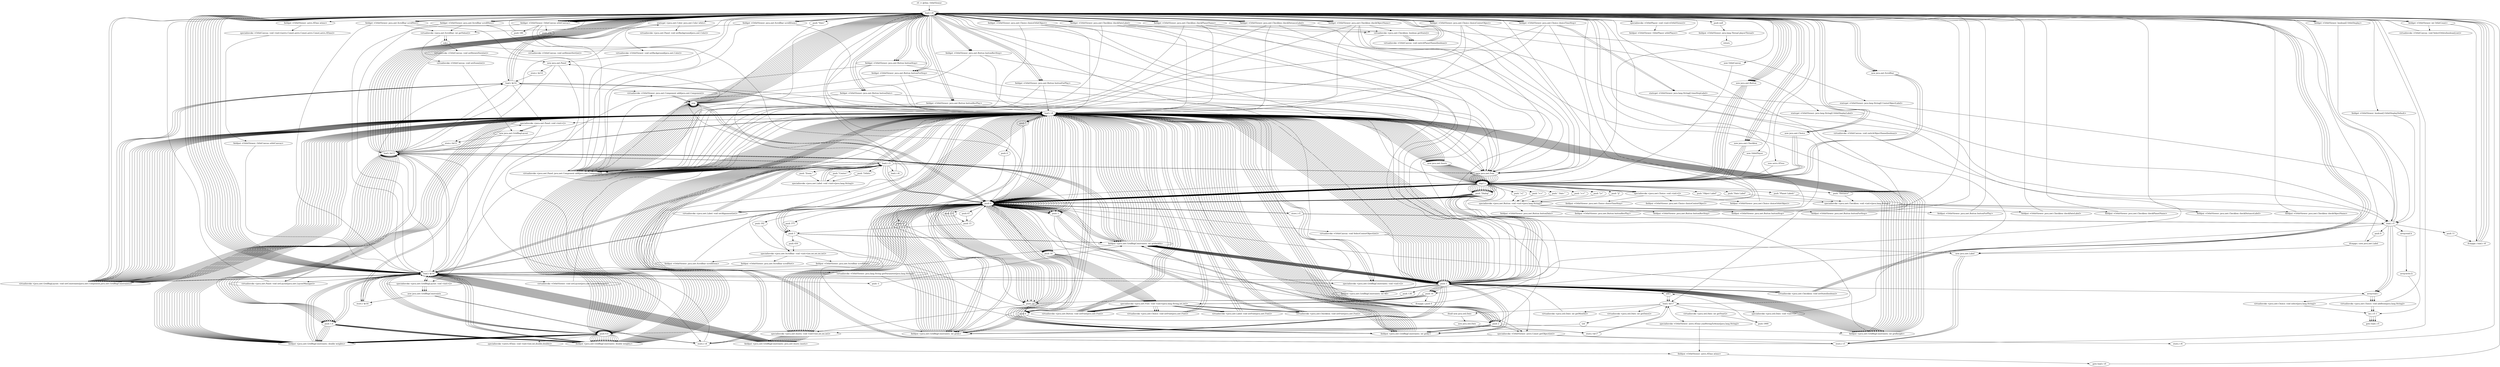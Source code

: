 digraph "" {
    "r0 := @this: OrbitViewer"
    "load.r r0"
    "r0 := @this: OrbitViewer"->"load.r r0";
    "staticget <java.awt.Color: java.awt.Color white>"
    "load.r r0"->"staticget <java.awt.Color: java.awt.Color white>";
    "virtualinvoke <OrbitViewer: void setBackground(java.awt.Color)>"
    "staticget <java.awt.Color: java.awt.Color white>"->"virtualinvoke <OrbitViewer: void setBackground(java.awt.Color)>";
    "new java.awt.Panel"
    "virtualinvoke <OrbitViewer: void setBackground(java.awt.Color)>"->"new java.awt.Panel";
    "store.r $r14"
    "new java.awt.Panel"->"store.r $r14";
    "load.r $r14"
    "store.r $r14"->"load.r $r14";
    "specialinvoke <java.awt.Panel: void <init>()>"
    "load.r $r14"->"specialinvoke <java.awt.Panel: void <init>()>";
    "new java.awt.GridBagLayout"
    "specialinvoke <java.awt.Panel: void <init>()>"->"new java.awt.GridBagLayout";
    "store.r $r15"
    "new java.awt.GridBagLayout"->"store.r $r15";
    "load.r $r15"
    "store.r $r15"->"load.r $r15";
    "specialinvoke <java.awt.GridBagLayout: void <init>()>"
    "load.r $r15"->"specialinvoke <java.awt.GridBagLayout: void <init>()>";
    "new java.awt.GridBagConstraints"
    "specialinvoke <java.awt.GridBagLayout: void <init>()>"->"new java.awt.GridBagConstraints";
    "store.r $r16"
    "new java.awt.GridBagConstraints"->"store.r $r16";
    "load.r $r16"
    "store.r $r16"->"load.r $r16";
    "specialinvoke <java.awt.GridBagConstraints: void <init>()>"
    "load.r $r16"->"specialinvoke <java.awt.GridBagConstraints: void <init>()>";
    "specialinvoke <java.awt.GridBagConstraints: void <init>()>"->"load.r $r16";
    "push 1"
    "load.r $r16"->"push 1";
    "fieldput <java.awt.GridBagConstraints: int fill>"
    "push 1"->"fieldput <java.awt.GridBagConstraints: int fill>";
    "fieldput <java.awt.GridBagConstraints: int fill>"->"load.r $r14";
    "load.r $r14"->"load.r $r15";
    "virtualinvoke <java.awt.Panel: void setLayout(java.awt.LayoutManager)>"
    "load.r $r15"->"virtualinvoke <java.awt.Panel: void setLayout(java.awt.LayoutManager)>";
    "virtualinvoke <java.awt.Panel: void setLayout(java.awt.LayoutManager)>"->"load.r r0";
    "push 0"
    "load.r r0"->"push 0";
    "specialinvoke <OrbitViewer: astro.Comet getObject(int)>"
    "push 0"->"specialinvoke <OrbitViewer: astro.Comet getObject(int)>";
    "store.r r4"
    "specialinvoke <OrbitViewer: astro.Comet getObject(int)>"->"store.r r4";
    "store.r r4"->"load.r r0";
    "load.r r0"->"push 1";
    "push 1"->"specialinvoke <OrbitViewer: astro.Comet getObject(int)>";
    "store.r r5"
    "specialinvoke <OrbitViewer: astro.Comet getObject(int)>"->"store.r r5";
    "store.r r5"->"load.r r0";
    "push 2"
    "load.r r0"->"push 2";
    "push 2"->"specialinvoke <OrbitViewer: astro.Comet getObject(int)>";
    "store.r r6"
    "specialinvoke <OrbitViewer: astro.Comet getObject(int)>"->"store.r r6";
    "store.r r6"->"load.r r0";
    "push \"Date\""
    "load.r r0"->"push \"Date\"";
    "virtualinvoke <OrbitViewer: java.lang.String getParameter(java.lang.String)>"
    "push \"Date\""->"virtualinvoke <OrbitViewer: java.lang.String getParameter(java.lang.String)>";
    "store.r $r17"
    "virtualinvoke <OrbitViewer: java.lang.String getParameter(java.lang.String)>"->"store.r $r17";
    "load.r $r17"
    "store.r $r17"->"load.r $r17";
    "ifnull new java.util.Date"
    "load.r $r17"->"ifnull new java.util.Date";
    "ifnull new java.util.Date"->"load.r r0";
    "load.r r0"->"load.r r0";
    "load.r r0"->"load.r $r17";
    "specialinvoke <OrbitViewer: astro.ATime ymdStringToAtime(java.lang.String)>"
    "load.r $r17"->"specialinvoke <OrbitViewer: astro.ATime ymdStringToAtime(java.lang.String)>";
    "fieldput <OrbitViewer: astro.ATime atime>"
    "specialinvoke <OrbitViewer: astro.ATime ymdStringToAtime(java.lang.String)>"->"fieldput <OrbitViewer: astro.ATime atime>";
    "goto load.r r0"
    "fieldput <OrbitViewer: astro.ATime atime>"->"goto load.r r0";
    "goto load.r r0"->"load.r r0";
    "new OrbitCanvas"
    "load.r r0"->"new OrbitCanvas";
    "dup1.r"
    "new OrbitCanvas"->"dup1.r";
    "load.r r4"
    "dup1.r"->"load.r r4";
    "load.r r5"
    "load.r r4"->"load.r r5";
    "load.r r6"
    "load.r r5"->"load.r r6";
    "load.r r6"->"load.r r0";
    "fieldget <OrbitViewer: astro.ATime atime>"
    "load.r r0"->"fieldget <OrbitViewer: astro.ATime atime>";
    "specialinvoke <OrbitCanvas: void <init>(astro.Comet,astro.Comet,astro.Comet,astro.ATime)>"
    "fieldget <OrbitViewer: astro.ATime atime>"->"specialinvoke <OrbitCanvas: void <init>(astro.Comet,astro.Comet,astro.Comet,astro.ATime)>";
    "fieldput <OrbitViewer: OrbitCanvas orbitCanvas>"
    "specialinvoke <OrbitCanvas: void <init>(astro.Comet,astro.Comet,astro.Comet,astro.ATime)>"->"fieldput <OrbitViewer: OrbitCanvas orbitCanvas>";
    "fieldput <OrbitViewer: OrbitCanvas orbitCanvas>"->"load.r $r16";
    "push 1.0"
    "load.r $r16"->"push 1.0";
    "fieldput <java.awt.GridBagConstraints: double weightx>"
    "push 1.0"->"fieldput <java.awt.GridBagConstraints: double weightx>";
    "fieldput <java.awt.GridBagConstraints: double weightx>"->"load.r $r16";
    "load.r $r16"->"push 1.0";
    "fieldput <java.awt.GridBagConstraints: double weighty>"
    "push 1.0"->"fieldput <java.awt.GridBagConstraints: double weighty>";
    "fieldput <java.awt.GridBagConstraints: double weighty>"->"load.r $r16";
    "push -1"
    "load.r $r16"->"push -1";
    "fieldput <java.awt.GridBagConstraints: int gridwidth>"
    "push -1"->"fieldput <java.awt.GridBagConstraints: int gridwidth>";
    "fieldput <java.awt.GridBagConstraints: int gridwidth>"->"load.r $r15";
    "load.r $r15"->"load.r r0";
    "fieldget <OrbitViewer: OrbitCanvas orbitCanvas>"
    "load.r r0"->"fieldget <OrbitViewer: OrbitCanvas orbitCanvas>";
    "fieldget <OrbitViewer: OrbitCanvas orbitCanvas>"->"load.r $r16";
    "virtualinvoke <java.awt.GridBagLayout: void setConstraints(java.awt.Component,java.awt.GridBagConstraints)>"
    "load.r $r16"->"virtualinvoke <java.awt.GridBagLayout: void setConstraints(java.awt.Component,java.awt.GridBagConstraints)>";
    "virtualinvoke <java.awt.GridBagLayout: void setConstraints(java.awt.Component,java.awt.GridBagConstraints)>"->"load.r $r14";
    "load.r $r14"->"load.r r0";
    "load.r r0"->"fieldget <OrbitViewer: OrbitCanvas orbitCanvas>";
    "virtualinvoke <java.awt.Panel: java.awt.Component add(java.awt.Component)>"
    "fieldget <OrbitViewer: OrbitCanvas orbitCanvas>"->"virtualinvoke <java.awt.Panel: java.awt.Component add(java.awt.Component)>";
    "pop"
    "virtualinvoke <java.awt.Panel: java.awt.Component add(java.awt.Component)>"->"pop";
    "pop"->"load.r r0";
    "new java.awt.Scrollbar"
    "load.r r0"->"new java.awt.Scrollbar";
    "new java.awt.Scrollbar"->"dup1.r";
    "dup1.r"->"push 1";
    "push 130"
    "push 1"->"push 130";
    "push 12"
    "push 130"->"push 12";
    "push 12"->"push 0";
    "push 192"
    "push 0"->"push 192";
    "specialinvoke <java.awt.Scrollbar: void <init>(int,int,int,int,int)>"
    "push 192"->"specialinvoke <java.awt.Scrollbar: void <init>(int,int,int,int,int)>";
    "fieldput <OrbitViewer: java.awt.Scrollbar scrollVert>"
    "specialinvoke <java.awt.Scrollbar: void <init>(int,int,int,int,int)>"->"fieldput <OrbitViewer: java.awt.Scrollbar scrollVert>";
    "fieldput <OrbitViewer: java.awt.Scrollbar scrollVert>"->"load.r $r16";
    "push 0.0"
    "load.r $r16"->"push 0.0";
    "push 0.0"->"fieldput <java.awt.GridBagConstraints: double weightx>";
    "fieldput <java.awt.GridBagConstraints: double weightx>"->"load.r $r16";
    "load.r $r16"->"push 0.0";
    "push 0.0"->"fieldput <java.awt.GridBagConstraints: double weighty>";
    "fieldput <java.awt.GridBagConstraints: double weighty>"->"load.r $r16";
    "load.r $r16"->"push 0";
    "push 0"->"fieldput <java.awt.GridBagConstraints: int gridwidth>";
    "fieldput <java.awt.GridBagConstraints: int gridwidth>"->"load.r $r15";
    "load.r $r15"->"load.r r0";
    "fieldget <OrbitViewer: java.awt.Scrollbar scrollVert>"
    "load.r r0"->"fieldget <OrbitViewer: java.awt.Scrollbar scrollVert>";
    "fieldget <OrbitViewer: java.awt.Scrollbar scrollVert>"->"load.r $r16";
    "load.r $r16"->"virtualinvoke <java.awt.GridBagLayout: void setConstraints(java.awt.Component,java.awt.GridBagConstraints)>";
    "virtualinvoke <java.awt.GridBagLayout: void setConstraints(java.awt.Component,java.awt.GridBagConstraints)>"->"load.r $r14";
    "load.r $r14"->"load.r r0";
    "load.r r0"->"fieldget <OrbitViewer: java.awt.Scrollbar scrollVert>";
    "fieldget <OrbitViewer: java.awt.Scrollbar scrollVert>"->"virtualinvoke <java.awt.Panel: java.awt.Component add(java.awt.Component)>";
    "virtualinvoke <java.awt.Panel: java.awt.Component add(java.awt.Component)>"->"pop";
    "pop"->"load.r r0";
    "load.r r0"->"fieldget <OrbitViewer: OrbitCanvas orbitCanvas>";
    "push 180"
    "fieldget <OrbitViewer: OrbitCanvas orbitCanvas>"->"push 180";
    "push 180"->"load.r r0";
    "load.r r0"->"fieldget <OrbitViewer: java.awt.Scrollbar scrollVert>";
    "virtualinvoke <java.awt.Scrollbar: int getValue()>"
    "fieldget <OrbitViewer: java.awt.Scrollbar scrollVert>"->"virtualinvoke <java.awt.Scrollbar: int getValue()>";
    "sub.i"
    "virtualinvoke <java.awt.Scrollbar: int getValue()>"->"sub.i";
    "virtualinvoke <OrbitCanvas: void setRotateVert(int)>"
    "sub.i"->"virtualinvoke <OrbitCanvas: void setRotateVert(int)>";
    "virtualinvoke <OrbitCanvas: void setRotateVert(int)>"->"load.r r0";
    "load.r r0"->"new java.awt.Scrollbar";
    "new java.awt.Scrollbar"->"dup1.r";
    "dup1.r"->"push 0";
    "push 255"
    "push 0"->"push 255";
    "push 15"
    "push 255"->"push 15";
    "push 15"->"push 0";
    "push 375"
    "push 0"->"push 375";
    "push 375"->"specialinvoke <java.awt.Scrollbar: void <init>(int,int,int,int,int)>";
    "fieldput <OrbitViewer: java.awt.Scrollbar scrollHorz>"
    "specialinvoke <java.awt.Scrollbar: void <init>(int,int,int,int,int)>"->"fieldput <OrbitViewer: java.awt.Scrollbar scrollHorz>";
    "fieldput <OrbitViewer: java.awt.Scrollbar scrollHorz>"->"load.r $r16";
    "load.r $r16"->"push 1.0";
    "push 1.0"->"fieldput <java.awt.GridBagConstraints: double weightx>";
    "fieldput <java.awt.GridBagConstraints: double weightx>"->"load.r $r16";
    "load.r $r16"->"push 0.0";
    "push 0.0"->"fieldput <java.awt.GridBagConstraints: double weighty>";
    "fieldput <java.awt.GridBagConstraints: double weighty>"->"load.r $r16";
    "load.r $r16"->"push 1";
    "push 1"->"fieldput <java.awt.GridBagConstraints: int gridwidth>";
    "fieldput <java.awt.GridBagConstraints: int gridwidth>"->"load.r $r15";
    "load.r $r15"->"load.r r0";
    "fieldget <OrbitViewer: java.awt.Scrollbar scrollHorz>"
    "load.r r0"->"fieldget <OrbitViewer: java.awt.Scrollbar scrollHorz>";
    "fieldget <OrbitViewer: java.awt.Scrollbar scrollHorz>"->"load.r $r16";
    "load.r $r16"->"virtualinvoke <java.awt.GridBagLayout: void setConstraints(java.awt.Component,java.awt.GridBagConstraints)>";
    "virtualinvoke <java.awt.GridBagLayout: void setConstraints(java.awt.Component,java.awt.GridBagConstraints)>"->"load.r $r14";
    "load.r $r14"->"load.r r0";
    "load.r r0"->"fieldget <OrbitViewer: java.awt.Scrollbar scrollHorz>";
    "fieldget <OrbitViewer: java.awt.Scrollbar scrollHorz>"->"virtualinvoke <java.awt.Panel: java.awt.Component add(java.awt.Component)>";
    "virtualinvoke <java.awt.Panel: java.awt.Component add(java.awt.Component)>"->"pop";
    "pop"->"load.r r0";
    "load.r r0"->"fieldget <OrbitViewer: OrbitCanvas orbitCanvas>";
    "push 270"
    "fieldget <OrbitViewer: OrbitCanvas orbitCanvas>"->"push 270";
    "push 270"->"load.r r0";
    "load.r r0"->"fieldget <OrbitViewer: java.awt.Scrollbar scrollHorz>";
    "fieldget <OrbitViewer: java.awt.Scrollbar scrollHorz>"->"virtualinvoke <java.awt.Scrollbar: int getValue()>";
    "virtualinvoke <java.awt.Scrollbar: int getValue()>"->"sub.i";
    "virtualinvoke <OrbitCanvas: void setRotateHorz(int)>"
    "sub.i"->"virtualinvoke <OrbitCanvas: void setRotateHorz(int)>";
    "virtualinvoke <OrbitCanvas: void setRotateHorz(int)>"->"new java.awt.Panel";
    "new java.awt.Panel"->"store.r r4";
    "store.r r4"->"load.r r4";
    "load.r r4"->"specialinvoke <java.awt.Panel: void <init>()>";
    "specialinvoke <java.awt.Panel: void <init>()>"->"load.r $r16";
    "load.r $r16"->"push 0.0";
    "push 0.0"->"fieldput <java.awt.GridBagConstraints: double weightx>";
    "fieldput <java.awt.GridBagConstraints: double weightx>"->"load.r $r16";
    "load.r $r16"->"push 0.0";
    "push 0.0"->"fieldput <java.awt.GridBagConstraints: double weighty>";
    "fieldput <java.awt.GridBagConstraints: double weighty>"->"load.r $r16";
    "load.r $r16"->"push 0";
    "push 0"->"fieldput <java.awt.GridBagConstraints: int gridwidth>";
    "fieldput <java.awt.GridBagConstraints: int gridwidth>"->"load.r $r15";
    "load.r $r15"->"load.r r4";
    "load.r r4"->"load.r $r16";
    "load.r $r16"->"virtualinvoke <java.awt.GridBagLayout: void setConstraints(java.awt.Component,java.awt.GridBagConstraints)>";
    "virtualinvoke <java.awt.GridBagLayout: void setConstraints(java.awt.Component,java.awt.GridBagConstraints)>"->"load.r $r14";
    "load.r $r14"->"load.r r4";
    "load.r r4"->"virtualinvoke <java.awt.Panel: java.awt.Component add(java.awt.Component)>";
    "virtualinvoke <java.awt.Panel: java.awt.Component add(java.awt.Component)>"->"pop";
    "pop"->"new java.awt.Panel";
    "new java.awt.Panel"->"store.r $r15";
    "store.r $r15"->"load.r $r15";
    "load.r $r15"->"specialinvoke <java.awt.Panel: void <init>()>";
    "specialinvoke <java.awt.Panel: void <init>()>"->"new java.awt.GridBagLayout";
    "new java.awt.GridBagLayout"->"store.r $r16";
    "store.r $r16"->"load.r $r16";
    "load.r $r16"->"specialinvoke <java.awt.GridBagLayout: void <init>()>";
    "specialinvoke <java.awt.GridBagLayout: void <init>()>"->"new java.awt.GridBagConstraints";
    "new java.awt.GridBagConstraints"->"store.r r4";
    "store.r r4"->"load.r r4";
    "load.r r4"->"specialinvoke <java.awt.GridBagConstraints: void <init>()>";
    "specialinvoke <java.awt.GridBagConstraints: void <init>()>"->"load.r r4";
    "load.r r4"->"push 1";
    "push 1"->"fieldput <java.awt.GridBagConstraints: int fill>";
    "fieldput <java.awt.GridBagConstraints: int fill>"->"load.r $r15";
    "load.r $r15"->"load.r $r16";
    "load.r $r16"->"virtualinvoke <java.awt.Panel: void setLayout(java.awt.LayoutManager)>";
    "virtualinvoke <java.awt.Panel: void setLayout(java.awt.LayoutManager)>"->"load.r $r15";
    "load.r $r15"->"staticget <java.awt.Color: java.awt.Color white>";
    "virtualinvoke <java.awt.Panel: void setBackground(java.awt.Color)>"
    "staticget <java.awt.Color: java.awt.Color white>"->"virtualinvoke <java.awt.Panel: void setBackground(java.awt.Color)>";
    "virtualinvoke <java.awt.Panel: void setBackground(java.awt.Color)>"->"load.r r0";
    "new java.awt.Button"
    "load.r r0"->"new java.awt.Button";
    "new java.awt.Button"->"dup1.r";
    "push \" Date \""
    "dup1.r"->"push \" Date \"";
    "specialinvoke <java.awt.Button: void <init>(java.lang.String)>"
    "push \" Date \""->"specialinvoke <java.awt.Button: void <init>(java.lang.String)>";
    "fieldput <OrbitViewer: java.awt.Button buttonDate>"
    "specialinvoke <java.awt.Button: void <init>(java.lang.String)>"->"fieldput <OrbitViewer: java.awt.Button buttonDate>";
    "fieldput <OrbitViewer: java.awt.Button buttonDate>"->"load.r r0";
    "fieldget <OrbitViewer: java.awt.Button buttonDate>"
    "load.r r0"->"fieldget <OrbitViewer: java.awt.Button buttonDate>";
    "new java.awt.Font"
    "fieldget <OrbitViewer: java.awt.Button buttonDate>"->"new java.awt.Font";
    "new java.awt.Font"->"dup1.r";
    "push \"Dialog\""
    "dup1.r"->"push \"Dialog\"";
    "push \"Dialog\""->"push 0";
    "push 16"
    "push 0"->"push 16";
    "specialinvoke <java.awt.Font: void <init>(java.lang.String,int,int)>"
    "push 16"->"specialinvoke <java.awt.Font: void <init>(java.lang.String,int,int)>";
    "virtualinvoke <java.awt.Button: void setFont(java.awt.Font)>"
    "specialinvoke <java.awt.Font: void <init>(java.lang.String,int,int)>"->"virtualinvoke <java.awt.Button: void setFont(java.awt.Font)>";
    "virtualinvoke <java.awt.Button: void setFont(java.awt.Font)>"->"load.r r4";
    "load.r r4"->"push 0";
    "fieldput <java.awt.GridBagConstraints: int gridx>"
    "push 0"->"fieldput <java.awt.GridBagConstraints: int gridx>";
    "fieldput <java.awt.GridBagConstraints: int gridx>"->"load.r r4";
    "load.r r4"->"push 0";
    "fieldput <java.awt.GridBagConstraints: int gridy>"
    "push 0"->"fieldput <java.awt.GridBagConstraints: int gridy>";
    "fieldput <java.awt.GridBagConstraints: int gridy>"->"load.r r4";
    "load.r r4"->"push 0.0";
    "push 0.0"->"fieldput <java.awt.GridBagConstraints: double weightx>";
    "fieldput <java.awt.GridBagConstraints: double weightx>"->"load.r r4";
    "load.r r4"->"push 1.0";
    "push 1.0"->"fieldput <java.awt.GridBagConstraints: double weighty>";
    "fieldput <java.awt.GridBagConstraints: double weighty>"->"load.r r4";
    "load.r r4"->"push 1";
    "push 1"->"fieldput <java.awt.GridBagConstraints: int gridwidth>";
    "fieldput <java.awt.GridBagConstraints: int gridwidth>"->"load.r r4";
    "load.r r4"->"push 2";
    "fieldput <java.awt.GridBagConstraints: int gridheight>"
    "push 2"->"fieldput <java.awt.GridBagConstraints: int gridheight>";
    "fieldput <java.awt.GridBagConstraints: int gridheight>"->"load.r r4";
    "new java.awt.Insets"
    "load.r r4"->"new java.awt.Insets";
    "new java.awt.Insets"->"dup1.r";
    "dup1.r"->"push 0";
    "push 0"->"push 0";
    "push 0"->"push 0";
    "push 0"->"push 12";
    "specialinvoke <java.awt.Insets: void <init>(int,int,int,int)>"
    "push 12"->"specialinvoke <java.awt.Insets: void <init>(int,int,int,int)>";
    "fieldput <java.awt.GridBagConstraints: java.awt.Insets insets>"
    "specialinvoke <java.awt.Insets: void <init>(int,int,int,int)>"->"fieldput <java.awt.GridBagConstraints: java.awt.Insets insets>";
    "fieldput <java.awt.GridBagConstraints: java.awt.Insets insets>"->"load.r $r16";
    "load.r $r16"->"load.r r0";
    "load.r r0"->"fieldget <OrbitViewer: java.awt.Button buttonDate>";
    "fieldget <OrbitViewer: java.awt.Button buttonDate>"->"load.r r4";
    "load.r r4"->"virtualinvoke <java.awt.GridBagLayout: void setConstraints(java.awt.Component,java.awt.GridBagConstraints)>";
    "virtualinvoke <java.awt.GridBagLayout: void setConstraints(java.awt.Component,java.awt.GridBagConstraints)>"->"load.r $r15";
    "load.r $r15"->"load.r r0";
    "load.r r0"->"fieldget <OrbitViewer: java.awt.Button buttonDate>";
    "fieldget <OrbitViewer: java.awt.Button buttonDate>"->"virtualinvoke <java.awt.Panel: java.awt.Component add(java.awt.Component)>";
    "virtualinvoke <java.awt.Panel: java.awt.Component add(java.awt.Component)>"->"pop";
    "pop"->"load.r r0";
    "load.r r0"->"new java.awt.Button";
    "new java.awt.Button"->"dup1.r";
    "push \"<<\""
    "dup1.r"->"push \"<<\"";
    "push \"<<\""->"specialinvoke <java.awt.Button: void <init>(java.lang.String)>";
    "fieldput <OrbitViewer: java.awt.Button buttonRevPlay>"
    "specialinvoke <java.awt.Button: void <init>(java.lang.String)>"->"fieldput <OrbitViewer: java.awt.Button buttonRevPlay>";
    "fieldput <OrbitViewer: java.awt.Button buttonRevPlay>"->"load.r r0";
    "fieldget <OrbitViewer: java.awt.Button buttonRevPlay>"
    "load.r r0"->"fieldget <OrbitViewer: java.awt.Button buttonRevPlay>";
    "fieldget <OrbitViewer: java.awt.Button buttonRevPlay>"->"new java.awt.Font";
    "new java.awt.Font"->"dup1.r";
    "dup1.r"->"push \"Dialog\"";
    "push \"Dialog\""->"push 1";
    "push 14"
    "push 1"->"push 14";
    "push 14"->"specialinvoke <java.awt.Font: void <init>(java.lang.String,int,int)>";
    "specialinvoke <java.awt.Font: void <init>(java.lang.String,int,int)>"->"virtualinvoke <java.awt.Button: void setFont(java.awt.Font)>";
    "virtualinvoke <java.awt.Button: void setFont(java.awt.Font)>"->"load.r r4";
    "load.r r4"->"push 1";
    "push 1"->"fieldput <java.awt.GridBagConstraints: int gridx>";
    "fieldput <java.awt.GridBagConstraints: int gridx>"->"load.r r4";
    "load.r r4"->"push 0";
    "push 0"->"fieldput <java.awt.GridBagConstraints: int gridy>";
    "fieldput <java.awt.GridBagConstraints: int gridy>"->"load.r r4";
    "load.r r4"->"push 0.0";
    "push 0.0"->"fieldput <java.awt.GridBagConstraints: double weightx>";
    "fieldput <java.awt.GridBagConstraints: double weightx>"->"load.r r4";
    "load.r r4"->"push 0.0";
    "push 0.0"->"fieldput <java.awt.GridBagConstraints: double weighty>";
    "fieldput <java.awt.GridBagConstraints: double weighty>"->"load.r r4";
    "load.r r4"->"push 1";
    "push 1"->"fieldput <java.awt.GridBagConstraints: int gridwidth>";
    "fieldput <java.awt.GridBagConstraints: int gridwidth>"->"load.r r4";
    "load.r r4"->"push 1";
    "push 1"->"fieldput <java.awt.GridBagConstraints: int gridheight>";
    "fieldput <java.awt.GridBagConstraints: int gridheight>"->"load.r r4";
    "load.r r4"->"new java.awt.Insets";
    "new java.awt.Insets"->"dup1.r";
    "dup1.r"->"push 0";
    "push 0"->"push 0";
    "push 3"
    "push 0"->"push 3";
    "push 3"->"push 0";
    "push 0"->"specialinvoke <java.awt.Insets: void <init>(int,int,int,int)>";
    "specialinvoke <java.awt.Insets: void <init>(int,int,int,int)>"->"fieldput <java.awt.GridBagConstraints: java.awt.Insets insets>";
    "fieldput <java.awt.GridBagConstraints: java.awt.Insets insets>"->"load.r $r16";
    "load.r $r16"->"load.r r0";
    "load.r r0"->"fieldget <OrbitViewer: java.awt.Button buttonRevPlay>";
    "fieldget <OrbitViewer: java.awt.Button buttonRevPlay>"->"load.r r4";
    "load.r r4"->"virtualinvoke <java.awt.GridBagLayout: void setConstraints(java.awt.Component,java.awt.GridBagConstraints)>";
    "virtualinvoke <java.awt.GridBagLayout: void setConstraints(java.awt.Component,java.awt.GridBagConstraints)>"->"load.r $r15";
    "load.r $r15"->"load.r r0";
    "load.r r0"->"fieldget <OrbitViewer: java.awt.Button buttonRevPlay>";
    "fieldget <OrbitViewer: java.awt.Button buttonRevPlay>"->"virtualinvoke <java.awt.Panel: java.awt.Component add(java.awt.Component)>";
    "virtualinvoke <java.awt.Panel: java.awt.Component add(java.awt.Component)>"->"pop";
    "pop"->"load.r r0";
    "load.r r0"->"new java.awt.Button";
    "new java.awt.Button"->"dup1.r";
    "push \"|<\""
    "dup1.r"->"push \"|<\"";
    "push \"|<\""->"specialinvoke <java.awt.Button: void <init>(java.lang.String)>";
    "fieldput <OrbitViewer: java.awt.Button buttonRevStep>"
    "specialinvoke <java.awt.Button: void <init>(java.lang.String)>"->"fieldput <OrbitViewer: java.awt.Button buttonRevStep>";
    "fieldput <OrbitViewer: java.awt.Button buttonRevStep>"->"load.r r0";
    "fieldget <OrbitViewer: java.awt.Button buttonRevStep>"
    "load.r r0"->"fieldget <OrbitViewer: java.awt.Button buttonRevStep>";
    "fieldget <OrbitViewer: java.awt.Button buttonRevStep>"->"new java.awt.Font";
    "new java.awt.Font"->"dup1.r";
    "dup1.r"->"push \"Dialog\"";
    "push \"Dialog\""->"push 1";
    "push 1"->"push 14";
    "push 14"->"specialinvoke <java.awt.Font: void <init>(java.lang.String,int,int)>";
    "specialinvoke <java.awt.Font: void <init>(java.lang.String,int,int)>"->"virtualinvoke <java.awt.Button: void setFont(java.awt.Font)>";
    "virtualinvoke <java.awt.Button: void setFont(java.awt.Font)>"->"load.r r4";
    "load.r r4"->"push 2";
    "push 2"->"fieldput <java.awt.GridBagConstraints: int gridx>";
    "fieldput <java.awt.GridBagConstraints: int gridx>"->"load.r r4";
    "load.r r4"->"push 0";
    "push 0"->"fieldput <java.awt.GridBagConstraints: int gridy>";
    "fieldput <java.awt.GridBagConstraints: int gridy>"->"load.r r4";
    "load.r r4"->"push 0.0";
    "push 0.0"->"fieldput <java.awt.GridBagConstraints: double weightx>";
    "fieldput <java.awt.GridBagConstraints: double weightx>"->"load.r r4";
    "load.r r4"->"push 0.0";
    "push 0.0"->"fieldput <java.awt.GridBagConstraints: double weighty>";
    "fieldput <java.awt.GridBagConstraints: double weighty>"->"load.r r4";
    "load.r r4"->"push 1";
    "push 1"->"fieldput <java.awt.GridBagConstraints: int gridwidth>";
    "fieldput <java.awt.GridBagConstraints: int gridwidth>"->"load.r r4";
    "load.r r4"->"push 1";
    "push 1"->"fieldput <java.awt.GridBagConstraints: int gridheight>";
    "fieldput <java.awt.GridBagConstraints: int gridheight>"->"load.r r4";
    "load.r r4"->"new java.awt.Insets";
    "new java.awt.Insets"->"dup1.r";
    "dup1.r"->"push 0";
    "push 0"->"push 0";
    "push 0"->"push 3";
    "push 3"->"push 0";
    "push 0"->"specialinvoke <java.awt.Insets: void <init>(int,int,int,int)>";
    "specialinvoke <java.awt.Insets: void <init>(int,int,int,int)>"->"fieldput <java.awt.GridBagConstraints: java.awt.Insets insets>";
    "fieldput <java.awt.GridBagConstraints: java.awt.Insets insets>"->"load.r $r16";
    "load.r $r16"->"load.r r0";
    "load.r r0"->"fieldget <OrbitViewer: java.awt.Button buttonRevStep>";
    "fieldget <OrbitViewer: java.awt.Button buttonRevStep>"->"load.r r4";
    "load.r r4"->"virtualinvoke <java.awt.GridBagLayout: void setConstraints(java.awt.Component,java.awt.GridBagConstraints)>";
    "virtualinvoke <java.awt.GridBagLayout: void setConstraints(java.awt.Component,java.awt.GridBagConstraints)>"->"load.r $r15";
    "load.r $r15"->"load.r r0";
    "load.r r0"->"fieldget <OrbitViewer: java.awt.Button buttonRevStep>";
    "fieldget <OrbitViewer: java.awt.Button buttonRevStep>"->"virtualinvoke <java.awt.Panel: java.awt.Component add(java.awt.Component)>";
    "virtualinvoke <java.awt.Panel: java.awt.Component add(java.awt.Component)>"->"pop";
    "pop"->"load.r r0";
    "load.r r0"->"new java.awt.Button";
    "new java.awt.Button"->"dup1.r";
    "push \"||\""
    "dup1.r"->"push \"||\"";
    "push \"||\""->"specialinvoke <java.awt.Button: void <init>(java.lang.String)>";
    "fieldput <OrbitViewer: java.awt.Button buttonStop>"
    "specialinvoke <java.awt.Button: void <init>(java.lang.String)>"->"fieldput <OrbitViewer: java.awt.Button buttonStop>";
    "fieldput <OrbitViewer: java.awt.Button buttonStop>"->"load.r r0";
    "fieldget <OrbitViewer: java.awt.Button buttonStop>"
    "load.r r0"->"fieldget <OrbitViewer: java.awt.Button buttonStop>";
    "fieldget <OrbitViewer: java.awt.Button buttonStop>"->"new java.awt.Font";
    "new java.awt.Font"->"dup1.r";
    "dup1.r"->"push \"Dialog\"";
    "push \"Dialog\""->"push 1";
    "push 1"->"push 14";
    "push 14"->"specialinvoke <java.awt.Font: void <init>(java.lang.String,int,int)>";
    "specialinvoke <java.awt.Font: void <init>(java.lang.String,int,int)>"->"virtualinvoke <java.awt.Button: void setFont(java.awt.Font)>";
    "virtualinvoke <java.awt.Button: void setFont(java.awt.Font)>"->"load.r r4";
    "load.r r4"->"push 3";
    "push 3"->"fieldput <java.awt.GridBagConstraints: int gridx>";
    "fieldput <java.awt.GridBagConstraints: int gridx>"->"load.r r4";
    "load.r r4"->"push 0";
    "push 0"->"fieldput <java.awt.GridBagConstraints: int gridy>";
    "fieldput <java.awt.GridBagConstraints: int gridy>"->"load.r r4";
    "load.r r4"->"push 0.0";
    "push 0.0"->"fieldput <java.awt.GridBagConstraints: double weightx>";
    "fieldput <java.awt.GridBagConstraints: double weightx>"->"load.r r4";
    "load.r r4"->"push 0.0";
    "push 0.0"->"fieldput <java.awt.GridBagConstraints: double weighty>";
    "fieldput <java.awt.GridBagConstraints: double weighty>"->"load.r r4";
    "load.r r4"->"push 1";
    "push 1"->"fieldput <java.awt.GridBagConstraints: int gridwidth>";
    "fieldput <java.awt.GridBagConstraints: int gridwidth>"->"load.r r4";
    "load.r r4"->"push 1";
    "push 1"->"fieldput <java.awt.GridBagConstraints: int gridheight>";
    "fieldput <java.awt.GridBagConstraints: int gridheight>"->"load.r r4";
    "load.r r4"->"new java.awt.Insets";
    "new java.awt.Insets"->"dup1.r";
    "dup1.r"->"push 0";
    "push 0"->"push 0";
    "push 0"->"push 3";
    "push 3"->"push 0";
    "push 0"->"specialinvoke <java.awt.Insets: void <init>(int,int,int,int)>";
    "specialinvoke <java.awt.Insets: void <init>(int,int,int,int)>"->"fieldput <java.awt.GridBagConstraints: java.awt.Insets insets>";
    "fieldput <java.awt.GridBagConstraints: java.awt.Insets insets>"->"load.r $r16";
    "load.r $r16"->"load.r r0";
    "load.r r0"->"fieldget <OrbitViewer: java.awt.Button buttonStop>";
    "fieldget <OrbitViewer: java.awt.Button buttonStop>"->"load.r r4";
    "load.r r4"->"virtualinvoke <java.awt.GridBagLayout: void setConstraints(java.awt.Component,java.awt.GridBagConstraints)>";
    "virtualinvoke <java.awt.GridBagLayout: void setConstraints(java.awt.Component,java.awt.GridBagConstraints)>"->"load.r $r15";
    "load.r $r15"->"load.r r0";
    "load.r r0"->"fieldget <OrbitViewer: java.awt.Button buttonStop>";
    "fieldget <OrbitViewer: java.awt.Button buttonStop>"->"virtualinvoke <java.awt.Panel: java.awt.Component add(java.awt.Component)>";
    "virtualinvoke <java.awt.Panel: java.awt.Component add(java.awt.Component)>"->"pop";
    "pop"->"load.r r0";
    "load.r r0"->"new java.awt.Button";
    "new java.awt.Button"->"dup1.r";
    "push \">|\""
    "dup1.r"->"push \">|\"";
    "push \">|\""->"specialinvoke <java.awt.Button: void <init>(java.lang.String)>";
    "fieldput <OrbitViewer: java.awt.Button buttonForStep>"
    "specialinvoke <java.awt.Button: void <init>(java.lang.String)>"->"fieldput <OrbitViewer: java.awt.Button buttonForStep>";
    "fieldput <OrbitViewer: java.awt.Button buttonForStep>"->"load.r r0";
    "fieldget <OrbitViewer: java.awt.Button buttonForStep>"
    "load.r r0"->"fieldget <OrbitViewer: java.awt.Button buttonForStep>";
    "fieldget <OrbitViewer: java.awt.Button buttonForStep>"->"new java.awt.Font";
    "new java.awt.Font"->"dup1.r";
    "dup1.r"->"push \"Dialog\"";
    "push \"Dialog\""->"push 1";
    "push 1"->"push 14";
    "push 14"->"specialinvoke <java.awt.Font: void <init>(java.lang.String,int,int)>";
    "specialinvoke <java.awt.Font: void <init>(java.lang.String,int,int)>"->"virtualinvoke <java.awt.Button: void setFont(java.awt.Font)>";
    "virtualinvoke <java.awt.Button: void setFont(java.awt.Font)>"->"load.r r4";
    "push 4"
    "load.r r4"->"push 4";
    "push 4"->"fieldput <java.awt.GridBagConstraints: int gridx>";
    "fieldput <java.awt.GridBagConstraints: int gridx>"->"load.r r4";
    "load.r r4"->"push 0";
    "push 0"->"fieldput <java.awt.GridBagConstraints: int gridy>";
    "fieldput <java.awt.GridBagConstraints: int gridy>"->"load.r r4";
    "load.r r4"->"push 0.0";
    "push 0.0"->"fieldput <java.awt.GridBagConstraints: double weightx>";
    "fieldput <java.awt.GridBagConstraints: double weightx>"->"load.r r4";
    "load.r r4"->"push 0.0";
    "push 0.0"->"fieldput <java.awt.GridBagConstraints: double weighty>";
    "fieldput <java.awt.GridBagConstraints: double weighty>"->"load.r r4";
    "load.r r4"->"push 1";
    "push 1"->"fieldput <java.awt.GridBagConstraints: int gridwidth>";
    "fieldput <java.awt.GridBagConstraints: int gridwidth>"->"load.r r4";
    "load.r r4"->"push 1";
    "push 1"->"fieldput <java.awt.GridBagConstraints: int gridheight>";
    "fieldput <java.awt.GridBagConstraints: int gridheight>"->"load.r r4";
    "load.r r4"->"new java.awt.Insets";
    "new java.awt.Insets"->"dup1.r";
    "dup1.r"->"push 0";
    "push 0"->"push 0";
    "push 0"->"push 3";
    "push 3"->"push 0";
    "push 0"->"specialinvoke <java.awt.Insets: void <init>(int,int,int,int)>";
    "specialinvoke <java.awt.Insets: void <init>(int,int,int,int)>"->"fieldput <java.awt.GridBagConstraints: java.awt.Insets insets>";
    "fieldput <java.awt.GridBagConstraints: java.awt.Insets insets>"->"load.r $r16";
    "load.r $r16"->"load.r r0";
    "load.r r0"->"fieldget <OrbitViewer: java.awt.Button buttonForStep>";
    "fieldget <OrbitViewer: java.awt.Button buttonForStep>"->"load.r r4";
    "load.r r4"->"virtualinvoke <java.awt.GridBagLayout: void setConstraints(java.awt.Component,java.awt.GridBagConstraints)>";
    "virtualinvoke <java.awt.GridBagLayout: void setConstraints(java.awt.Component,java.awt.GridBagConstraints)>"->"load.r $r15";
    "load.r $r15"->"load.r r0";
    "load.r r0"->"fieldget <OrbitViewer: java.awt.Button buttonForStep>";
    "fieldget <OrbitViewer: java.awt.Button buttonForStep>"->"virtualinvoke <java.awt.Panel: java.awt.Component add(java.awt.Component)>";
    "virtualinvoke <java.awt.Panel: java.awt.Component add(java.awt.Component)>"->"pop";
    "pop"->"load.r r0";
    "load.r r0"->"new java.awt.Button";
    "new java.awt.Button"->"dup1.r";
    "push \">>\""
    "dup1.r"->"push \">>\"";
    "push \">>\""->"specialinvoke <java.awt.Button: void <init>(java.lang.String)>";
    "fieldput <OrbitViewer: java.awt.Button buttonForPlay>"
    "specialinvoke <java.awt.Button: void <init>(java.lang.String)>"->"fieldput <OrbitViewer: java.awt.Button buttonForPlay>";
    "fieldput <OrbitViewer: java.awt.Button buttonForPlay>"->"load.r r0";
    "fieldget <OrbitViewer: java.awt.Button buttonForPlay>"
    "load.r r0"->"fieldget <OrbitViewer: java.awt.Button buttonForPlay>";
    "fieldget <OrbitViewer: java.awt.Button buttonForPlay>"->"new java.awt.Font";
    "new java.awt.Font"->"dup1.r";
    "dup1.r"->"push \"Dialog\"";
    "push \"Dialog\""->"push 1";
    "push 1"->"push 14";
    "push 14"->"specialinvoke <java.awt.Font: void <init>(java.lang.String,int,int)>";
    "specialinvoke <java.awt.Font: void <init>(java.lang.String,int,int)>"->"virtualinvoke <java.awt.Button: void setFont(java.awt.Font)>";
    "virtualinvoke <java.awt.Button: void setFont(java.awt.Font)>"->"load.r r4";
    "push 5"
    "load.r r4"->"push 5";
    "push 5"->"fieldput <java.awt.GridBagConstraints: int gridx>";
    "fieldput <java.awt.GridBagConstraints: int gridx>"->"load.r r4";
    "load.r r4"->"push 0";
    "push 0"->"fieldput <java.awt.GridBagConstraints: int gridy>";
    "fieldput <java.awt.GridBagConstraints: int gridy>"->"load.r r4";
    "load.r r4"->"push 0.0";
    "push 0.0"->"fieldput <java.awt.GridBagConstraints: double weightx>";
    "fieldput <java.awt.GridBagConstraints: double weightx>"->"load.r r4";
    "load.r r4"->"push 0.0";
    "push 0.0"->"fieldput <java.awt.GridBagConstraints: double weighty>";
    "fieldput <java.awt.GridBagConstraints: double weighty>"->"load.r r4";
    "load.r r4"->"push 1";
    "push 1"->"fieldput <java.awt.GridBagConstraints: int gridwidth>";
    "fieldput <java.awt.GridBagConstraints: int gridwidth>"->"load.r r4";
    "load.r r4"->"push 1";
    "push 1"->"fieldput <java.awt.GridBagConstraints: int gridheight>";
    "fieldput <java.awt.GridBagConstraints: int gridheight>"->"load.r r4";
    "load.r r4"->"new java.awt.Insets";
    "new java.awt.Insets"->"dup1.r";
    "dup1.r"->"push 0";
    "push 0"->"push 0";
    "push 0"->"push 3";
    "push 3"->"push 0";
    "push 0"->"specialinvoke <java.awt.Insets: void <init>(int,int,int,int)>";
    "specialinvoke <java.awt.Insets: void <init>(int,int,int,int)>"->"fieldput <java.awt.GridBagConstraints: java.awt.Insets insets>";
    "fieldput <java.awt.GridBagConstraints: java.awt.Insets insets>"->"load.r $r16";
    "load.r $r16"->"load.r r0";
    "load.r r0"->"fieldget <OrbitViewer: java.awt.Button buttonForPlay>";
    "fieldget <OrbitViewer: java.awt.Button buttonForPlay>"->"load.r r4";
    "load.r r4"->"virtualinvoke <java.awt.GridBagLayout: void setConstraints(java.awt.Component,java.awt.GridBagConstraints)>";
    "virtualinvoke <java.awt.GridBagLayout: void setConstraints(java.awt.Component,java.awt.GridBagConstraints)>"->"load.r $r15";
    "load.r $r15"->"load.r r0";
    "load.r r0"->"fieldget <OrbitViewer: java.awt.Button buttonForPlay>";
    "fieldget <OrbitViewer: java.awt.Button buttonForPlay>"->"virtualinvoke <java.awt.Panel: java.awt.Component add(java.awt.Component)>";
    "virtualinvoke <java.awt.Panel: java.awt.Component add(java.awt.Component)>"->"pop";
    "pop"->"load.r r0";
    "new java.awt.Choice"
    "load.r r0"->"new java.awt.Choice";
    "new java.awt.Choice"->"dup1.r";
    "specialinvoke <java.awt.Choice: void <init>()>"
    "dup1.r"->"specialinvoke <java.awt.Choice: void <init>()>";
    "fieldput <OrbitViewer: java.awt.Choice choiceTimeStep>"
    "specialinvoke <java.awt.Choice: void <init>()>"->"fieldput <OrbitViewer: java.awt.Choice choiceTimeStep>";
    "fieldput <OrbitViewer: java.awt.Choice choiceTimeStep>"->"load.r r0";
    "fieldget <OrbitViewer: java.awt.Choice choiceTimeStep>"
    "load.r r0"->"fieldget <OrbitViewer: java.awt.Choice choiceTimeStep>";
    "fieldget <OrbitViewer: java.awt.Choice choiceTimeStep>"->"new java.awt.Font";
    "new java.awt.Font"->"dup1.r";
    "dup1.r"->"push \"Dialog\"";
    "push \"Dialog\""->"push 0";
    "push 0"->"push 16";
    "push 16"->"specialinvoke <java.awt.Font: void <init>(java.lang.String,int,int)>";
    "virtualinvoke <java.awt.Choice: void setFont(java.awt.Font)>"
    "specialinvoke <java.awt.Font: void <init>(java.lang.String,int,int)>"->"virtualinvoke <java.awt.Choice: void setFont(java.awt.Font)>";
    "virtualinvoke <java.awt.Choice: void setFont(java.awt.Font)>"->"load.r r4";
    "load.r r4"->"push 1";
    "push 1"->"fieldput <java.awt.GridBagConstraints: int gridx>";
    "fieldput <java.awt.GridBagConstraints: int gridx>"->"load.r r4";
    "load.r r4"->"push 1";
    "push 1"->"fieldput <java.awt.GridBagConstraints: int gridy>";
    "fieldput <java.awt.GridBagConstraints: int gridy>"->"load.r r4";
    "load.r r4"->"push 0.0";
    "push 0.0"->"fieldput <java.awt.GridBagConstraints: double weightx>";
    "fieldput <java.awt.GridBagConstraints: double weightx>"->"load.r r4";
    "load.r r4"->"push 0.0";
    "push 0.0"->"fieldput <java.awt.GridBagConstraints: double weighty>";
    "fieldput <java.awt.GridBagConstraints: double weighty>"->"load.r r4";
    "load.r r4"->"push 5";
    "push 5"->"fieldput <java.awt.GridBagConstraints: int gridwidth>";
    "fieldput <java.awt.GridBagConstraints: int gridwidth>"->"load.r r4";
    "load.r r4"->"push 1";
    "push 1"->"fieldput <java.awt.GridBagConstraints: int gridheight>";
    "fieldput <java.awt.GridBagConstraints: int gridheight>"->"load.r r4";
    "load.r r4"->"new java.awt.Insets";
    "new java.awt.Insets"->"dup1.r";
    "dup1.r"->"push 0";
    "push 0"->"push 0";
    "push 0"->"push 0";
    "push 0"->"push 0";
    "push 0"->"specialinvoke <java.awt.Insets: void <init>(int,int,int,int)>";
    "specialinvoke <java.awt.Insets: void <init>(int,int,int,int)>"->"fieldput <java.awt.GridBagConstraints: java.awt.Insets insets>";
    "fieldput <java.awt.GridBagConstraints: java.awt.Insets insets>"->"load.r $r16";
    "load.r $r16"->"load.r r0";
    "load.r r0"->"fieldget <OrbitViewer: java.awt.Choice choiceTimeStep>";
    "fieldget <OrbitViewer: java.awt.Choice choiceTimeStep>"->"load.r r4";
    "load.r r4"->"virtualinvoke <java.awt.GridBagLayout: void setConstraints(java.awt.Component,java.awt.GridBagConstraints)>";
    "virtualinvoke <java.awt.GridBagLayout: void setConstraints(java.awt.Component,java.awt.GridBagConstraints)>"->"load.r $r15";
    "load.r $r15"->"load.r r0";
    "load.r r0"->"fieldget <OrbitViewer: java.awt.Choice choiceTimeStep>";
    "fieldget <OrbitViewer: java.awt.Choice choiceTimeStep>"->"virtualinvoke <java.awt.Panel: java.awt.Component add(java.awt.Component)>";
    "virtualinvoke <java.awt.Panel: java.awt.Component add(java.awt.Component)>"->"pop";
    "pop"->"push 0";
    "store.i r5"
    "push 0"->"store.i r5";
    "load.i r5"
    "store.i r5"->"load.i r5";
    "push 8"
    "load.i r5"->"push 8";
    "ifcmpge.i new java.awt.Label"
    "push 8"->"ifcmpge.i new java.awt.Label";
    "ifcmpge.i new java.awt.Label"->"load.r r0";
    "load.r r0"->"fieldget <OrbitViewer: java.awt.Choice choiceTimeStep>";
    "staticget <OrbitViewer: java.lang.String[] timeStepLabel>"
    "fieldget <OrbitViewer: java.awt.Choice choiceTimeStep>"->"staticget <OrbitViewer: java.lang.String[] timeStepLabel>";
    "staticget <OrbitViewer: java.lang.String[] timeStepLabel>"->"load.i r5";
    "arrayread.r"
    "load.i r5"->"arrayread.r";
    "virtualinvoke <java.awt.Choice: void addItem(java.lang.String)>"
    "arrayread.r"->"virtualinvoke <java.awt.Choice: void addItem(java.lang.String)>";
    "virtualinvoke <java.awt.Choice: void addItem(java.lang.String)>"->"load.r r0";
    "load.r r0"->"fieldget <OrbitViewer: java.awt.Choice choiceTimeStep>";
    "fieldget <OrbitViewer: java.awt.Choice choiceTimeStep>"->"staticget <OrbitViewer: java.lang.String[] timeStepLabel>";
    "staticget <OrbitViewer: java.lang.String[] timeStepLabel>"->"push 1";
    "push 1"->"arrayread.r";
    "virtualinvoke <java.awt.Choice: void select(java.lang.String)>"
    "arrayread.r"->"virtualinvoke <java.awt.Choice: void select(java.lang.String)>";
    "inc.i r5 1"
    "virtualinvoke <java.awt.Choice: void select(java.lang.String)>"->"inc.i r5 1";
    "goto load.i r5"
    "inc.i r5 1"->"goto load.i r5";
    "new java.awt.Label"
    "ifcmpge.i new java.awt.Label"->"new java.awt.Label";
    "new java.awt.Label"->"store.r r5";
    "store.r r5"->"load.r r5";
    "push \"Center:\""
    "load.r r5"->"push \"Center:\"";
    "specialinvoke <java.awt.Label: void <init>(java.lang.String)>"
    "push \"Center:\""->"specialinvoke <java.awt.Label: void <init>(java.lang.String)>";
    "specialinvoke <java.awt.Label: void <init>(java.lang.String)>"->"load.r r5";
    "load.r r5"->"push 0";
    "virtualinvoke <java.awt.Label: void setAlignment(int)>"
    "push 0"->"virtualinvoke <java.awt.Label: void setAlignment(int)>";
    "virtualinvoke <java.awt.Label: void setAlignment(int)>"->"load.r r5";
    "load.r r5"->"new java.awt.Font";
    "new java.awt.Font"->"dup1.r";
    "dup1.r"->"push \"Dialog\"";
    "push \"Dialog\""->"push 0";
    "push 0"->"push 16";
    "push 16"->"specialinvoke <java.awt.Font: void <init>(java.lang.String,int,int)>";
    "virtualinvoke <java.awt.Label: void setFont(java.awt.Font)>"
    "specialinvoke <java.awt.Font: void <init>(java.lang.String,int,int)>"->"virtualinvoke <java.awt.Label: void setFont(java.awt.Font)>";
    "virtualinvoke <java.awt.Label: void setFont(java.awt.Font)>"->"load.r r4";
    "load.r r4"->"push 0";
    "push 0"->"fieldput <java.awt.GridBagConstraints: int gridx>";
    "fieldput <java.awt.GridBagConstraints: int gridx>"->"load.r r4";
    "load.r r4"->"push 2";
    "push 2"->"fieldput <java.awt.GridBagConstraints: int gridy>";
    "fieldput <java.awt.GridBagConstraints: int gridy>"->"load.r r4";
    "load.r r4"->"push 0.0";
    "push 0.0"->"fieldput <java.awt.GridBagConstraints: double weightx>";
    "fieldput <java.awt.GridBagConstraints: double weightx>"->"load.r r4";
    "load.r r4"->"push 1.0";
    "push 1.0"->"fieldput <java.awt.GridBagConstraints: double weighty>";
    "fieldput <java.awt.GridBagConstraints: double weighty>"->"load.r r4";
    "load.r r4"->"push 1";
    "push 1"->"fieldput <java.awt.GridBagConstraints: int gridwidth>";
    "fieldput <java.awt.GridBagConstraints: int gridwidth>"->"load.r r4";
    "load.r r4"->"push 1";
    "push 1"->"fieldput <java.awt.GridBagConstraints: int gridheight>";
    "fieldput <java.awt.GridBagConstraints: int gridheight>"->"load.r r4";
    "load.r r4"->"new java.awt.Insets";
    "new java.awt.Insets"->"dup1.r";
    "dup1.r"->"push 0";
    "push 0"->"push 0";
    "push 0"->"push 0";
    "push 0"->"push 0";
    "push 0"->"specialinvoke <java.awt.Insets: void <init>(int,int,int,int)>";
    "specialinvoke <java.awt.Insets: void <init>(int,int,int,int)>"->"fieldput <java.awt.GridBagConstraints: java.awt.Insets insets>";
    "fieldput <java.awt.GridBagConstraints: java.awt.Insets insets>"->"load.r $r16";
    "load.r $r16"->"load.r r5";
    "load.r r5"->"load.r r4";
    "load.r r4"->"virtualinvoke <java.awt.GridBagLayout: void setConstraints(java.awt.Component,java.awt.GridBagConstraints)>";
    "virtualinvoke <java.awt.GridBagLayout: void setConstraints(java.awt.Component,java.awt.GridBagConstraints)>"->"load.r $r15";
    "load.r $r15"->"load.r r5";
    "load.r r5"->"virtualinvoke <java.awt.Panel: java.awt.Component add(java.awt.Component)>";
    "virtualinvoke <java.awt.Panel: java.awt.Component add(java.awt.Component)>"->"pop";
    "pop"->"load.r r0";
    "load.r r0"->"new java.awt.Choice";
    "new java.awt.Choice"->"dup1.r";
    "dup1.r"->"specialinvoke <java.awt.Choice: void <init>()>";
    "fieldput <OrbitViewer: java.awt.Choice choiceCenterObject>"
    "specialinvoke <java.awt.Choice: void <init>()>"->"fieldput <OrbitViewer: java.awt.Choice choiceCenterObject>";
    "fieldput <OrbitViewer: java.awt.Choice choiceCenterObject>"->"load.r r0";
    "fieldget <OrbitViewer: java.awt.Choice choiceCenterObject>"
    "load.r r0"->"fieldget <OrbitViewer: java.awt.Choice choiceCenterObject>";
    "fieldget <OrbitViewer: java.awt.Choice choiceCenterObject>"->"new java.awt.Font";
    "new java.awt.Font"->"dup1.r";
    "dup1.r"->"push \"Dialog\"";
    "push \"Dialog\""->"push 0";
    "push 0"->"push 16";
    "push 16"->"specialinvoke <java.awt.Font: void <init>(java.lang.String,int,int)>";
    "specialinvoke <java.awt.Font: void <init>(java.lang.String,int,int)>"->"virtualinvoke <java.awt.Choice: void setFont(java.awt.Font)>";
    "virtualinvoke <java.awt.Choice: void setFont(java.awt.Font)>"->"load.r r4";
    "load.r r4"->"push 1";
    "push 1"->"fieldput <java.awt.GridBagConstraints: int gridx>";
    "fieldput <java.awt.GridBagConstraints: int gridx>"->"load.r r4";
    "load.r r4"->"push 2";
    "push 2"->"fieldput <java.awt.GridBagConstraints: int gridy>";
    "fieldput <java.awt.GridBagConstraints: int gridy>"->"load.r r4";
    "load.r r4"->"push 0.0";
    "push 0.0"->"fieldput <java.awt.GridBagConstraints: double weightx>";
    "fieldput <java.awt.GridBagConstraints: double weightx>"->"load.r r4";
    "load.r r4"->"push 0.0";
    "push 0.0"->"fieldput <java.awt.GridBagConstraints: double weighty>";
    "fieldput <java.awt.GridBagConstraints: double weighty>"->"load.r r4";
    "load.r r4"->"push 5";
    "push 5"->"fieldput <java.awt.GridBagConstraints: int gridwidth>";
    "fieldput <java.awt.GridBagConstraints: int gridwidth>"->"load.r r4";
    "load.r r4"->"push 1";
    "push 1"->"fieldput <java.awt.GridBagConstraints: int gridheight>";
    "fieldput <java.awt.GridBagConstraints: int gridheight>"->"load.r r4";
    "load.r r4"->"new java.awt.Insets";
    "new java.awt.Insets"->"dup1.r";
    "dup1.r"->"push 0";
    "push 0"->"push 0";
    "push 0"->"push 0";
    "push 0"->"push 0";
    "push 0"->"specialinvoke <java.awt.Insets: void <init>(int,int,int,int)>";
    "specialinvoke <java.awt.Insets: void <init>(int,int,int,int)>"->"fieldput <java.awt.GridBagConstraints: java.awt.Insets insets>";
    "fieldput <java.awt.GridBagConstraints: java.awt.Insets insets>"->"load.r $r16";
    "load.r $r16"->"load.r r0";
    "load.r r0"->"fieldget <OrbitViewer: java.awt.Choice choiceCenterObject>";
    "fieldget <OrbitViewer: java.awt.Choice choiceCenterObject>"->"load.r r4";
    "load.r r4"->"virtualinvoke <java.awt.GridBagLayout: void setConstraints(java.awt.Component,java.awt.GridBagConstraints)>";
    "virtualinvoke <java.awt.GridBagLayout: void setConstraints(java.awt.Component,java.awt.GridBagConstraints)>"->"load.r $r15";
    "load.r $r15"->"load.r r0";
    "load.r r0"->"fieldget <OrbitViewer: java.awt.Choice choiceCenterObject>";
    "fieldget <OrbitViewer: java.awt.Choice choiceCenterObject>"->"virtualinvoke <java.awt.Panel: java.awt.Component add(java.awt.Component)>";
    "virtualinvoke <java.awt.Panel: java.awt.Component add(java.awt.Component)>"->"pop";
    "pop"->"push 0";
    "push 0"->"store.i r5";
    "store.i r5"->"load.i r5";
    "push 11"
    "load.i r5"->"push 11";
    "ifcmpge.i load.r r0"
    "push 11"->"ifcmpge.i load.r r0";
    "ifcmpge.i load.r r0"->"load.r r0";
    "load.r r0"->"fieldget <OrbitViewer: java.awt.Choice choiceCenterObject>";
    "staticget <OrbitViewer: java.lang.String[] CenterObjectLabel>"
    "fieldget <OrbitViewer: java.awt.Choice choiceCenterObject>"->"staticget <OrbitViewer: java.lang.String[] CenterObjectLabel>";
    "staticget <OrbitViewer: java.lang.String[] CenterObjectLabel>"->"load.i r5";
    "load.i r5"->"arrayread.r";
    "arrayread.r"->"virtualinvoke <java.awt.Choice: void addItem(java.lang.String)>";
    "virtualinvoke <java.awt.Choice: void addItem(java.lang.String)>"->"inc.i r5 1";
    "inc.i r5 1"->"goto load.i r5";
    "ifcmpge.i load.r r0"->"load.r r0";
    "load.r r0"->"fieldget <OrbitViewer: OrbitCanvas orbitCanvas>";
    "fieldget <OrbitViewer: OrbitCanvas orbitCanvas>"->"push 0";
    "virtualinvoke <OrbitCanvas: void SelectCenterObject(int)>"
    "push 0"->"virtualinvoke <OrbitCanvas: void SelectCenterObject(int)>";
    "virtualinvoke <OrbitCanvas: void SelectCenterObject(int)>"->"new java.awt.Label";
    "new java.awt.Label"->"store.r r5";
    "store.r r5"->"load.r r5";
    "push \"Orbits:\""
    "load.r r5"->"push \"Orbits:\"";
    "push \"Orbits:\""->"specialinvoke <java.awt.Label: void <init>(java.lang.String)>";
    "specialinvoke <java.awt.Label: void <init>(java.lang.String)>"->"load.r r5";
    "load.r r5"->"push 0";
    "push 0"->"virtualinvoke <java.awt.Label: void setAlignment(int)>";
    "virtualinvoke <java.awt.Label: void setAlignment(int)>"->"load.r r5";
    "load.r r5"->"new java.awt.Font";
    "new java.awt.Font"->"dup1.r";
    "dup1.r"->"push \"Dialog\"";
    "push \"Dialog\""->"push 0";
    "push 0"->"push 16";
    "push 16"->"specialinvoke <java.awt.Font: void <init>(java.lang.String,int,int)>";
    "specialinvoke <java.awt.Font: void <init>(java.lang.String,int,int)>"->"virtualinvoke <java.awt.Label: void setFont(java.awt.Font)>";
    "virtualinvoke <java.awt.Label: void setFont(java.awt.Font)>"->"load.r r4";
    "load.r r4"->"push 0";
    "push 0"->"fieldput <java.awt.GridBagConstraints: int gridx>";
    "fieldput <java.awt.GridBagConstraints: int gridx>"->"load.r r4";
    "load.r r4"->"push 3";
    "push 3"->"fieldput <java.awt.GridBagConstraints: int gridy>";
    "fieldput <java.awt.GridBagConstraints: int gridy>"->"load.r r4";
    "load.r r4"->"push 0.0";
    "push 0.0"->"fieldput <java.awt.GridBagConstraints: double weightx>";
    "fieldput <java.awt.GridBagConstraints: double weightx>"->"load.r r4";
    "load.r r4"->"push 1.0";
    "push 1.0"->"fieldput <java.awt.GridBagConstraints: double weighty>";
    "fieldput <java.awt.GridBagConstraints: double weighty>"->"load.r r4";
    "load.r r4"->"push 1";
    "push 1"->"fieldput <java.awt.GridBagConstraints: int gridwidth>";
    "fieldput <java.awt.GridBagConstraints: int gridwidth>"->"load.r r4";
    "load.r r4"->"push 1";
    "push 1"->"fieldput <java.awt.GridBagConstraints: int gridheight>";
    "fieldput <java.awt.GridBagConstraints: int gridheight>"->"load.r r4";
    "load.r r4"->"new java.awt.Insets";
    "new java.awt.Insets"->"dup1.r";
    "dup1.r"->"push 0";
    "push 0"->"push 0";
    "push 0"->"push 0";
    "push 0"->"push 0";
    "push 0"->"specialinvoke <java.awt.Insets: void <init>(int,int,int,int)>";
    "specialinvoke <java.awt.Insets: void <init>(int,int,int,int)>"->"fieldput <java.awt.GridBagConstraints: java.awt.Insets insets>";
    "fieldput <java.awt.GridBagConstraints: java.awt.Insets insets>"->"load.r $r16";
    "load.r $r16"->"load.r r5";
    "load.r r5"->"load.r r4";
    "load.r r4"->"virtualinvoke <java.awt.GridBagLayout: void setConstraints(java.awt.Component,java.awt.GridBagConstraints)>";
    "virtualinvoke <java.awt.GridBagLayout: void setConstraints(java.awt.Component,java.awt.GridBagConstraints)>"->"load.r $r15";
    "load.r $r15"->"load.r r5";
    "load.r r5"->"virtualinvoke <java.awt.Panel: java.awt.Component add(java.awt.Component)>";
    "virtualinvoke <java.awt.Panel: java.awt.Component add(java.awt.Component)>"->"pop";
    "pop"->"load.r r0";
    "load.r r0"->"new java.awt.Choice";
    "new java.awt.Choice"->"dup1.r";
    "dup1.r"->"specialinvoke <java.awt.Choice: void <init>()>";
    "fieldput <OrbitViewer: java.awt.Choice choiceOrbitObject>"
    "specialinvoke <java.awt.Choice: void <init>()>"->"fieldput <OrbitViewer: java.awt.Choice choiceOrbitObject>";
    "fieldput <OrbitViewer: java.awt.Choice choiceOrbitObject>"->"load.r r0";
    "fieldget <OrbitViewer: java.awt.Choice choiceOrbitObject>"
    "load.r r0"->"fieldget <OrbitViewer: java.awt.Choice choiceOrbitObject>";
    "fieldget <OrbitViewer: java.awt.Choice choiceOrbitObject>"->"new java.awt.Font";
    "new java.awt.Font"->"dup1.r";
    "dup1.r"->"push \"Dialog\"";
    "push \"Dialog\""->"push 0";
    "push 0"->"push 16";
    "push 16"->"specialinvoke <java.awt.Font: void <init>(java.lang.String,int,int)>";
    "specialinvoke <java.awt.Font: void <init>(java.lang.String,int,int)>"->"virtualinvoke <java.awt.Choice: void setFont(java.awt.Font)>";
    "virtualinvoke <java.awt.Choice: void setFont(java.awt.Font)>"->"load.r r4";
    "load.r r4"->"push 1";
    "push 1"->"fieldput <java.awt.GridBagConstraints: int gridx>";
    "fieldput <java.awt.GridBagConstraints: int gridx>"->"load.r r4";
    "load.r r4"->"push 3";
    "push 3"->"fieldput <java.awt.GridBagConstraints: int gridy>";
    "fieldput <java.awt.GridBagConstraints: int gridy>"->"load.r r4";
    "load.r r4"->"push 0.0";
    "push 0.0"->"fieldput <java.awt.GridBagConstraints: double weightx>";
    "fieldput <java.awt.GridBagConstraints: double weightx>"->"load.r r4";
    "load.r r4"->"push 0.0";
    "push 0.0"->"fieldput <java.awt.GridBagConstraints: double weighty>";
    "fieldput <java.awt.GridBagConstraints: double weighty>"->"load.r r4";
    "load.r r4"->"push 5";
    "push 5"->"fieldput <java.awt.GridBagConstraints: int gridwidth>";
    "fieldput <java.awt.GridBagConstraints: int gridwidth>"->"load.r r4";
    "load.r r4"->"push 1";
    "push 1"->"fieldput <java.awt.GridBagConstraints: int gridheight>";
    "fieldput <java.awt.GridBagConstraints: int gridheight>"->"load.r r4";
    "load.r r4"->"new java.awt.Insets";
    "new java.awt.Insets"->"dup1.r";
    "dup1.r"->"push 0";
    "push 0"->"push 0";
    "push 0"->"push 0";
    "push 0"->"push 0";
    "push 0"->"specialinvoke <java.awt.Insets: void <init>(int,int,int,int)>";
    "specialinvoke <java.awt.Insets: void <init>(int,int,int,int)>"->"fieldput <java.awt.GridBagConstraints: java.awt.Insets insets>";
    "fieldput <java.awt.GridBagConstraints: java.awt.Insets insets>"->"load.r $r16";
    "load.r $r16"->"load.r r0";
    "load.r r0"->"fieldget <OrbitViewer: java.awt.Choice choiceOrbitObject>";
    "fieldget <OrbitViewer: java.awt.Choice choiceOrbitObject>"->"load.r r4";
    "load.r r4"->"virtualinvoke <java.awt.GridBagLayout: void setConstraints(java.awt.Component,java.awt.GridBagConstraints)>";
    "virtualinvoke <java.awt.GridBagLayout: void setConstraints(java.awt.Component,java.awt.GridBagConstraints)>"->"load.r $r15";
    "load.r $r15"->"load.r r0";
    "load.r r0"->"fieldget <OrbitViewer: java.awt.Choice choiceOrbitObject>";
    "fieldget <OrbitViewer: java.awt.Choice choiceOrbitObject>"->"virtualinvoke <java.awt.Panel: java.awt.Component add(java.awt.Component)>";
    "virtualinvoke <java.awt.Panel: java.awt.Component add(java.awt.Component)>"->"pop";
    "pop"->"push 0";
    "push 0"->"store.i r5";
    "store.i r5"->"load.i r5";
    "load.i r5"->"push 14";
    "ifcmpge.i push 0"
    "push 14"->"ifcmpge.i push 0";
    "ifcmpge.i push 0"->"load.r r0";
    "load.r r0"->"fieldget <OrbitViewer: java.awt.Choice choiceOrbitObject>";
    "staticget <OrbitViewer: java.lang.String[] OrbitDisplayLabel>"
    "fieldget <OrbitViewer: java.awt.Choice choiceOrbitObject>"->"staticget <OrbitViewer: java.lang.String[] OrbitDisplayLabel>";
    "staticget <OrbitViewer: java.lang.String[] OrbitDisplayLabel>"->"load.i r5";
    "load.i r5"->"arrayread.r";
    "arrayread.r"->"virtualinvoke <java.awt.Choice: void addItem(java.lang.String)>";
    "virtualinvoke <java.awt.Choice: void addItem(java.lang.String)>"->"inc.i r5 1";
    "inc.i r5 1"->"goto load.i r5";
    "ifcmpge.i push 0"->"push 0";
    "push 0"->"store.i r5";
    "store.i r5"->"load.i r5";
    "load.i r5"->"load.r r0";
    "fieldget <OrbitViewer: int OrbitCount>"
    "load.r r0"->"fieldget <OrbitViewer: int OrbitCount>";
    "fieldget <OrbitViewer: int OrbitCount>"->"ifcmpge.i load.r r0";
    "ifcmpge.i load.r r0"->"load.r r0";
    "fieldget <OrbitViewer: boolean[] OrbitDisplay>"
    "load.r r0"->"fieldget <OrbitViewer: boolean[] OrbitDisplay>";
    "fieldget <OrbitViewer: boolean[] OrbitDisplay>"->"load.i r5";
    "load.i r5"->"load.r r0";
    "fieldget <OrbitViewer: boolean[] OrbitDisplayDefault>"
    "load.r r0"->"fieldget <OrbitViewer: boolean[] OrbitDisplayDefault>";
    "fieldget <OrbitViewer: boolean[] OrbitDisplayDefault>"->"load.i r5";
    "arrayread.b"
    "load.i r5"->"arrayread.b";
    "arraywrite.b"
    "arrayread.b"->"arraywrite.b";
    "arraywrite.b"->"inc.i r5 1";
    "inc.i r5 1"->"goto load.i r5";
    "ifcmpge.i load.r r0"->"load.r r0";
    "load.r r0"->"fieldget <OrbitViewer: OrbitCanvas orbitCanvas>";
    "fieldget <OrbitViewer: OrbitCanvas orbitCanvas>"->"load.r r0";
    "load.r r0"->"fieldget <OrbitViewer: boolean[] OrbitDisplay>";
    "fieldget <OrbitViewer: boolean[] OrbitDisplay>"->"load.r r0";
    "load.r r0"->"fieldget <OrbitViewer: int OrbitCount>";
    "virtualinvoke <OrbitCanvas: void SelectOrbits(boolean[],int)>"
    "fieldget <OrbitViewer: int OrbitCount>"->"virtualinvoke <OrbitCanvas: void SelectOrbits(boolean[],int)>";
    "virtualinvoke <OrbitCanvas: void SelectOrbits(boolean[],int)>"->"load.r r0";
    "new java.awt.Checkbox"
    "load.r r0"->"new java.awt.Checkbox";
    "new java.awt.Checkbox"->"dup1.r";
    "push \"Date Label\""
    "dup1.r"->"push \"Date Label\"";
    "specialinvoke <java.awt.Checkbox: void <init>(java.lang.String)>"
    "push \"Date Label\""->"specialinvoke <java.awt.Checkbox: void <init>(java.lang.String)>";
    "fieldput <OrbitViewer: java.awt.Checkbox checkDateLabel>"
    "specialinvoke <java.awt.Checkbox: void <init>(java.lang.String)>"->"fieldput <OrbitViewer: java.awt.Checkbox checkDateLabel>";
    "fieldput <OrbitViewer: java.awt.Checkbox checkDateLabel>"->"load.r r0";
    "fieldget <OrbitViewer: java.awt.Checkbox checkDateLabel>"
    "load.r r0"->"fieldget <OrbitViewer: java.awt.Checkbox checkDateLabel>";
    "fieldget <OrbitViewer: java.awt.Checkbox checkDateLabel>"->"push 1";
    "virtualinvoke <java.awt.Checkbox: void setState(boolean)>"
    "push 1"->"virtualinvoke <java.awt.Checkbox: void setState(boolean)>";
    "virtualinvoke <java.awt.Checkbox: void setState(boolean)>"->"load.r r0";
    "load.r r0"->"fieldget <OrbitViewer: java.awt.Checkbox checkDateLabel>";
    "fieldget <OrbitViewer: java.awt.Checkbox checkDateLabel>"->"new java.awt.Font";
    "new java.awt.Font"->"dup1.r";
    "dup1.r"->"push \"Dialog\"";
    "push \"Dialog\""->"push 0";
    "push 0"->"push 16";
    "push 16"->"specialinvoke <java.awt.Font: void <init>(java.lang.String,int,int)>";
    "virtualinvoke <java.awt.Checkbox: void setFont(java.awt.Font)>"
    "specialinvoke <java.awt.Font: void <init>(java.lang.String,int,int)>"->"virtualinvoke <java.awt.Checkbox: void setFont(java.awt.Font)>";
    "virtualinvoke <java.awt.Checkbox: void setFont(java.awt.Font)>"->"load.r r4";
    "push 6"
    "load.r r4"->"push 6";
    "push 6"->"fieldput <java.awt.GridBagConstraints: int gridx>";
    "fieldput <java.awt.GridBagConstraints: int gridx>"->"load.r r4";
    "load.r r4"->"push 0";
    "push 0"->"fieldput <java.awt.GridBagConstraints: int gridy>";
    "fieldput <java.awt.GridBagConstraints: int gridy>"->"load.r r4";
    "load.r r4"->"push 0.0";
    "push 0.0"->"fieldput <java.awt.GridBagConstraints: double weightx>";
    "fieldput <java.awt.GridBagConstraints: double weightx>"->"load.r r4";
    "load.r r4"->"push 0.0";
    "push 0.0"->"fieldput <java.awt.GridBagConstraints: double weighty>";
    "fieldput <java.awt.GridBagConstraints: double weighty>"->"load.r r4";
    "load.r r4"->"push 1";
    "push 1"->"fieldput <java.awt.GridBagConstraints: int gridwidth>";
    "fieldput <java.awt.GridBagConstraints: int gridwidth>"->"load.r r4";
    "load.r r4"->"push 1";
    "push 1"->"fieldput <java.awt.GridBagConstraints: int gridheight>";
    "fieldput <java.awt.GridBagConstraints: int gridheight>"->"load.r r4";
    "load.r r4"->"new java.awt.Insets";
    "new java.awt.Insets"->"dup1.r";
    "dup1.r"->"push 0";
    "push 0"->"push 12";
    "push 12"->"push 0";
    "push 0"->"push 0";
    "push 0"->"specialinvoke <java.awt.Insets: void <init>(int,int,int,int)>";
    "specialinvoke <java.awt.Insets: void <init>(int,int,int,int)>"->"fieldput <java.awt.GridBagConstraints: java.awt.Insets insets>";
    "fieldput <java.awt.GridBagConstraints: java.awt.Insets insets>"->"load.r $r16";
    "load.r $r16"->"load.r r0";
    "load.r r0"->"fieldget <OrbitViewer: java.awt.Checkbox checkDateLabel>";
    "fieldget <OrbitViewer: java.awt.Checkbox checkDateLabel>"->"load.r r4";
    "load.r r4"->"virtualinvoke <java.awt.GridBagLayout: void setConstraints(java.awt.Component,java.awt.GridBagConstraints)>";
    "virtualinvoke <java.awt.GridBagLayout: void setConstraints(java.awt.Component,java.awt.GridBagConstraints)>"->"load.r $r15";
    "load.r $r15"->"load.r r0";
    "load.r r0"->"fieldget <OrbitViewer: java.awt.Checkbox checkDateLabel>";
    "fieldget <OrbitViewer: java.awt.Checkbox checkDateLabel>"->"virtualinvoke <java.awt.Panel: java.awt.Component add(java.awt.Component)>";
    "virtualinvoke <java.awt.Panel: java.awt.Component add(java.awt.Component)>"->"pop";
    "pop"->"load.r r0";
    "load.r r0"->"fieldget <OrbitViewer: OrbitCanvas orbitCanvas>";
    "fieldget <OrbitViewer: OrbitCanvas orbitCanvas>"->"load.r r0";
    "load.r r0"->"fieldget <OrbitViewer: java.awt.Checkbox checkDateLabel>";
    "virtualinvoke <java.awt.Checkbox: boolean getState()>"
    "fieldget <OrbitViewer: java.awt.Checkbox checkDateLabel>"->"virtualinvoke <java.awt.Checkbox: boolean getState()>";
    "virtualinvoke <OrbitCanvas: void switchPlanetName(boolean)>"
    "virtualinvoke <java.awt.Checkbox: boolean getState()>"->"virtualinvoke <OrbitCanvas: void switchPlanetName(boolean)>";
    "virtualinvoke <OrbitCanvas: void switchPlanetName(boolean)>"->"load.r r0";
    "load.r r0"->"new java.awt.Checkbox";
    "new java.awt.Checkbox"->"dup1.r";
    "push \"Planet Labels\""
    "dup1.r"->"push \"Planet Labels\"";
    "push \"Planet Labels\""->"specialinvoke <java.awt.Checkbox: void <init>(java.lang.String)>";
    "fieldput <OrbitViewer: java.awt.Checkbox checkPlanetName>"
    "specialinvoke <java.awt.Checkbox: void <init>(java.lang.String)>"->"fieldput <OrbitViewer: java.awt.Checkbox checkPlanetName>";
    "fieldput <OrbitViewer: java.awt.Checkbox checkPlanetName>"->"load.r r0";
    "fieldget <OrbitViewer: java.awt.Checkbox checkPlanetName>"
    "load.r r0"->"fieldget <OrbitViewer: java.awt.Checkbox checkPlanetName>";
    "fieldget <OrbitViewer: java.awt.Checkbox checkPlanetName>"->"push 1";
    "push 1"->"virtualinvoke <java.awt.Checkbox: void setState(boolean)>";
    "virtualinvoke <java.awt.Checkbox: void setState(boolean)>"->"load.r r0";
    "load.r r0"->"fieldget <OrbitViewer: java.awt.Checkbox checkPlanetName>";
    "fieldget <OrbitViewer: java.awt.Checkbox checkPlanetName>"->"new java.awt.Font";
    "new java.awt.Font"->"dup1.r";
    "dup1.r"->"push \"Dialog\"";
    "push \"Dialog\""->"push 0";
    "push 0"->"push 16";
    "push 16"->"specialinvoke <java.awt.Font: void <init>(java.lang.String,int,int)>";
    "specialinvoke <java.awt.Font: void <init>(java.lang.String,int,int)>"->"virtualinvoke <java.awt.Checkbox: void setFont(java.awt.Font)>";
    "virtualinvoke <java.awt.Checkbox: void setFont(java.awt.Font)>"->"load.r r4";
    "push 7"
    "load.r r4"->"push 7";
    "push 7"->"fieldput <java.awt.GridBagConstraints: int gridx>";
    "fieldput <java.awt.GridBagConstraints: int gridx>"->"load.r r4";
    "load.r r4"->"push 0";
    "push 0"->"fieldput <java.awt.GridBagConstraints: int gridy>";
    "fieldput <java.awt.GridBagConstraints: int gridy>"->"load.r r4";
    "load.r r4"->"push 0.0";
    "push 0.0"->"fieldput <java.awt.GridBagConstraints: double weightx>";
    "fieldput <java.awt.GridBagConstraints: double weightx>"->"load.r r4";
    "load.r r4"->"push 0.0";
    "push 0.0"->"fieldput <java.awt.GridBagConstraints: double weighty>";
    "fieldput <java.awt.GridBagConstraints: double weighty>"->"load.r r4";
    "load.r r4"->"push 1";
    "push 1"->"fieldput <java.awt.GridBagConstraints: int gridwidth>";
    "fieldput <java.awt.GridBagConstraints: int gridwidth>"->"load.r r4";
    "load.r r4"->"push 1";
    "push 1"->"fieldput <java.awt.GridBagConstraints: int gridheight>";
    "fieldput <java.awt.GridBagConstraints: int gridheight>"->"load.r r4";
    "load.r r4"->"new java.awt.Insets";
    "new java.awt.Insets"->"dup1.r";
    "dup1.r"->"push 0";
    "push 0"->"push 12";
    "push 12"->"push 0";
    "push 0"->"push 0";
    "push 0"->"specialinvoke <java.awt.Insets: void <init>(int,int,int,int)>";
    "specialinvoke <java.awt.Insets: void <init>(int,int,int,int)>"->"fieldput <java.awt.GridBagConstraints: java.awt.Insets insets>";
    "fieldput <java.awt.GridBagConstraints: java.awt.Insets insets>"->"load.r $r16";
    "load.r $r16"->"load.r r0";
    "load.r r0"->"fieldget <OrbitViewer: java.awt.Checkbox checkPlanetName>";
    "fieldget <OrbitViewer: java.awt.Checkbox checkPlanetName>"->"load.r r4";
    "load.r r4"->"virtualinvoke <java.awt.GridBagLayout: void setConstraints(java.awt.Component,java.awt.GridBagConstraints)>";
    "virtualinvoke <java.awt.GridBagLayout: void setConstraints(java.awt.Component,java.awt.GridBagConstraints)>"->"load.r $r15";
    "load.r $r15"->"load.r r0";
    "load.r r0"->"fieldget <OrbitViewer: java.awt.Checkbox checkPlanetName>";
    "fieldget <OrbitViewer: java.awt.Checkbox checkPlanetName>"->"virtualinvoke <java.awt.Panel: java.awt.Component add(java.awt.Component)>";
    "virtualinvoke <java.awt.Panel: java.awt.Component add(java.awt.Component)>"->"pop";
    "pop"->"load.r r0";
    "load.r r0"->"fieldget <OrbitViewer: OrbitCanvas orbitCanvas>";
    "fieldget <OrbitViewer: OrbitCanvas orbitCanvas>"->"load.r r0";
    "load.r r0"->"fieldget <OrbitViewer: java.awt.Checkbox checkPlanetName>";
    "fieldget <OrbitViewer: java.awt.Checkbox checkPlanetName>"->"virtualinvoke <java.awt.Checkbox: boolean getState()>";
    "virtualinvoke <java.awt.Checkbox: boolean getState()>"->"virtualinvoke <OrbitCanvas: void switchPlanetName(boolean)>";
    "virtualinvoke <OrbitCanvas: void switchPlanetName(boolean)>"->"load.r r0";
    "load.r r0"->"new java.awt.Checkbox";
    "new java.awt.Checkbox"->"dup1.r";
    "push \"Distance\""
    "dup1.r"->"push \"Distance\"";
    "push \"Distance\""->"specialinvoke <java.awt.Checkbox: void <init>(java.lang.String)>";
    "fieldput <OrbitViewer: java.awt.Checkbox checkDistanceLabel>"
    "specialinvoke <java.awt.Checkbox: void <init>(java.lang.String)>"->"fieldput <OrbitViewer: java.awt.Checkbox checkDistanceLabel>";
    "fieldput <OrbitViewer: java.awt.Checkbox checkDistanceLabel>"->"load.r r0";
    "fieldget <OrbitViewer: java.awt.Checkbox checkDistanceLabel>"
    "load.r r0"->"fieldget <OrbitViewer: java.awt.Checkbox checkDistanceLabel>";
    "fieldget <OrbitViewer: java.awt.Checkbox checkDistanceLabel>"->"push 1";
    "push 1"->"virtualinvoke <java.awt.Checkbox: void setState(boolean)>";
    "virtualinvoke <java.awt.Checkbox: void setState(boolean)>"->"load.r r0";
    "load.r r0"->"fieldget <OrbitViewer: java.awt.Checkbox checkDistanceLabel>";
    "fieldget <OrbitViewer: java.awt.Checkbox checkDistanceLabel>"->"new java.awt.Font";
    "new java.awt.Font"->"dup1.r";
    "dup1.r"->"push \"Dialog\"";
    "push \"Dialog\""->"push 0";
    "push 0"->"push 16";
    "push 16"->"specialinvoke <java.awt.Font: void <init>(java.lang.String,int,int)>";
    "specialinvoke <java.awt.Font: void <init>(java.lang.String,int,int)>"->"virtualinvoke <java.awt.Checkbox: void setFont(java.awt.Font)>";
    "virtualinvoke <java.awt.Checkbox: void setFont(java.awt.Font)>"->"load.r r4";
    "load.r r4"->"push 6";
    "push 6"->"fieldput <java.awt.GridBagConstraints: int gridx>";
    "fieldput <java.awt.GridBagConstraints: int gridx>"->"load.r r4";
    "load.r r4"->"push 1";
    "push 1"->"fieldput <java.awt.GridBagConstraints: int gridy>";
    "fieldput <java.awt.GridBagConstraints: int gridy>"->"load.r r4";
    "load.r r4"->"push 0.0";
    "push 0.0"->"fieldput <java.awt.GridBagConstraints: double weightx>";
    "fieldput <java.awt.GridBagConstraints: double weightx>"->"load.r r4";
    "load.r r4"->"push 0.0";
    "push 0.0"->"fieldput <java.awt.GridBagConstraints: double weighty>";
    "fieldput <java.awt.GridBagConstraints: double weighty>"->"load.r r4";
    "load.r r4"->"push 1";
    "push 1"->"fieldput <java.awt.GridBagConstraints: int gridwidth>";
    "fieldput <java.awt.GridBagConstraints: int gridwidth>"->"load.r r4";
    "load.r r4"->"push 1";
    "push 1"->"fieldput <java.awt.GridBagConstraints: int gridheight>";
    "fieldput <java.awt.GridBagConstraints: int gridheight>"->"load.r r4";
    "load.r r4"->"new java.awt.Insets";
    "new java.awt.Insets"->"dup1.r";
    "dup1.r"->"push 0";
    "push 0"->"push 12";
    "push 12"->"push 0";
    "push 0"->"push 0";
    "push 0"->"specialinvoke <java.awt.Insets: void <init>(int,int,int,int)>";
    "specialinvoke <java.awt.Insets: void <init>(int,int,int,int)>"->"fieldput <java.awt.GridBagConstraints: java.awt.Insets insets>";
    "fieldput <java.awt.GridBagConstraints: java.awt.Insets insets>"->"load.r $r16";
    "load.r $r16"->"load.r r0";
    "load.r r0"->"fieldget <OrbitViewer: java.awt.Checkbox checkDistanceLabel>";
    "fieldget <OrbitViewer: java.awt.Checkbox checkDistanceLabel>"->"load.r r4";
    "load.r r4"->"virtualinvoke <java.awt.GridBagLayout: void setConstraints(java.awt.Component,java.awt.GridBagConstraints)>";
    "virtualinvoke <java.awt.GridBagLayout: void setConstraints(java.awt.Component,java.awt.GridBagConstraints)>"->"load.r $r15";
    "load.r $r15"->"load.r r0";
    "load.r r0"->"fieldget <OrbitViewer: java.awt.Checkbox checkDistanceLabel>";
    "fieldget <OrbitViewer: java.awt.Checkbox checkDistanceLabel>"->"virtualinvoke <java.awt.Panel: java.awt.Component add(java.awt.Component)>";
    "virtualinvoke <java.awt.Panel: java.awt.Component add(java.awt.Component)>"->"pop";
    "pop"->"load.r r0";
    "load.r r0"->"fieldget <OrbitViewer: OrbitCanvas orbitCanvas>";
    "fieldget <OrbitViewer: OrbitCanvas orbitCanvas>"->"load.r r0";
    "load.r r0"->"fieldget <OrbitViewer: java.awt.Checkbox checkDistanceLabel>";
    "fieldget <OrbitViewer: java.awt.Checkbox checkDistanceLabel>"->"virtualinvoke <java.awt.Checkbox: boolean getState()>";
    "virtualinvoke <java.awt.Checkbox: boolean getState()>"->"virtualinvoke <OrbitCanvas: void switchPlanetName(boolean)>";
    "virtualinvoke <OrbitCanvas: void switchPlanetName(boolean)>"->"load.r r0";
    "load.r r0"->"new java.awt.Checkbox";
    "new java.awt.Checkbox"->"dup1.r";
    "push \"Object Label\""
    "dup1.r"->"push \"Object Label\"";
    "push \"Object Label\""->"specialinvoke <java.awt.Checkbox: void <init>(java.lang.String)>";
    "fieldput <OrbitViewer: java.awt.Checkbox checkObjectName>"
    "specialinvoke <java.awt.Checkbox: void <init>(java.lang.String)>"->"fieldput <OrbitViewer: java.awt.Checkbox checkObjectName>";
    "fieldput <OrbitViewer: java.awt.Checkbox checkObjectName>"->"load.r r0";
    "fieldget <OrbitViewer: java.awt.Checkbox checkObjectName>"
    "load.r r0"->"fieldget <OrbitViewer: java.awt.Checkbox checkObjectName>";
    "fieldget <OrbitViewer: java.awt.Checkbox checkObjectName>"->"push 1";
    "push 1"->"virtualinvoke <java.awt.Checkbox: void setState(boolean)>";
    "virtualinvoke <java.awt.Checkbox: void setState(boolean)>"->"load.r r0";
    "load.r r0"->"fieldget <OrbitViewer: java.awt.Checkbox checkObjectName>";
    "fieldget <OrbitViewer: java.awt.Checkbox checkObjectName>"->"new java.awt.Font";
    "new java.awt.Font"->"dup1.r";
    "dup1.r"->"push \"Dialog\"";
    "push \"Dialog\""->"push 0";
    "push 0"->"push 16";
    "push 16"->"specialinvoke <java.awt.Font: void <init>(java.lang.String,int,int)>";
    "specialinvoke <java.awt.Font: void <init>(java.lang.String,int,int)>"->"virtualinvoke <java.awt.Checkbox: void setFont(java.awt.Font)>";
    "virtualinvoke <java.awt.Checkbox: void setFont(java.awt.Font)>"->"load.r r4";
    "load.r r4"->"push 7";
    "push 7"->"fieldput <java.awt.GridBagConstraints: int gridx>";
    "fieldput <java.awt.GridBagConstraints: int gridx>"->"load.r r4";
    "load.r r4"->"push 1";
    "push 1"->"fieldput <java.awt.GridBagConstraints: int gridy>";
    "fieldput <java.awt.GridBagConstraints: int gridy>"->"load.r r4";
    "load.r r4"->"push 0.0";
    "push 0.0"->"fieldput <java.awt.GridBagConstraints: double weightx>";
    "fieldput <java.awt.GridBagConstraints: double weightx>"->"load.r r4";
    "load.r r4"->"push 0.0";
    "push 0.0"->"fieldput <java.awt.GridBagConstraints: double weighty>";
    "fieldput <java.awt.GridBagConstraints: double weighty>"->"load.r r4";
    "load.r r4"->"push 1";
    "push 1"->"fieldput <java.awt.GridBagConstraints: int gridwidth>";
    "fieldput <java.awt.GridBagConstraints: int gridwidth>"->"load.r r4";
    "load.r r4"->"push 1";
    "push 1"->"fieldput <java.awt.GridBagConstraints: int gridheight>";
    "fieldput <java.awt.GridBagConstraints: int gridheight>"->"load.r r4";
    "load.r r4"->"new java.awt.Insets";
    "new java.awt.Insets"->"dup1.r";
    "dup1.r"->"push 0";
    "push 0"->"push 12";
    "push 12"->"push 0";
    "push 0"->"push 0";
    "push 0"->"specialinvoke <java.awt.Insets: void <init>(int,int,int,int)>";
    "specialinvoke <java.awt.Insets: void <init>(int,int,int,int)>"->"fieldput <java.awt.GridBagConstraints: java.awt.Insets insets>";
    "fieldput <java.awt.GridBagConstraints: java.awt.Insets insets>"->"load.r $r16";
    "load.r $r16"->"load.r r0";
    "load.r r0"->"fieldget <OrbitViewer: java.awt.Checkbox checkObjectName>";
    "fieldget <OrbitViewer: java.awt.Checkbox checkObjectName>"->"load.r r4";
    "load.r r4"->"virtualinvoke <java.awt.GridBagLayout: void setConstraints(java.awt.Component,java.awt.GridBagConstraints)>";
    "virtualinvoke <java.awt.GridBagLayout: void setConstraints(java.awt.Component,java.awt.GridBagConstraints)>"->"load.r $r15";
    "load.r $r15"->"load.r r0";
    "load.r r0"->"fieldget <OrbitViewer: java.awt.Checkbox checkObjectName>";
    "fieldget <OrbitViewer: java.awt.Checkbox checkObjectName>"->"virtualinvoke <java.awt.Panel: java.awt.Component add(java.awt.Component)>";
    "virtualinvoke <java.awt.Panel: java.awt.Component add(java.awt.Component)>"->"pop";
    "pop"->"load.r r0";
    "load.r r0"->"fieldget <OrbitViewer: OrbitCanvas orbitCanvas>";
    "fieldget <OrbitViewer: OrbitCanvas orbitCanvas>"->"load.r r0";
    "load.r r0"->"fieldget <OrbitViewer: java.awt.Checkbox checkObjectName>";
    "fieldget <OrbitViewer: java.awt.Checkbox checkObjectName>"->"virtualinvoke <java.awt.Checkbox: boolean getState()>";
    "virtualinvoke <OrbitCanvas: void switchObjectName(boolean)>"
    "virtualinvoke <java.awt.Checkbox: boolean getState()>"->"virtualinvoke <OrbitCanvas: void switchObjectName(boolean)>";
    "virtualinvoke <OrbitCanvas: void switchObjectName(boolean)>"->"new java.awt.Label";
    "new java.awt.Label"->"store.r r5";
    "store.r r5"->"load.r r5";
    "push \"Zoom:\""
    "load.r r5"->"push \"Zoom:\"";
    "push \"Zoom:\""->"specialinvoke <java.awt.Label: void <init>(java.lang.String)>";
    "specialinvoke <java.awt.Label: void <init>(java.lang.String)>"->"load.r r5";
    "load.r r5"->"push 0";
    "push 0"->"virtualinvoke <java.awt.Label: void setAlignment(int)>";
    "virtualinvoke <java.awt.Label: void setAlignment(int)>"->"load.r r5";
    "load.r r5"->"new java.awt.Font";
    "new java.awt.Font"->"dup1.r";
    "dup1.r"->"push \"Dialog\"";
    "push \"Dialog\""->"push 0";
    "push 0"->"push 16";
    "push 16"->"specialinvoke <java.awt.Font: void <init>(java.lang.String,int,int)>";
    "specialinvoke <java.awt.Font: void <init>(java.lang.String,int,int)>"->"virtualinvoke <java.awt.Label: void setFont(java.awt.Font)>";
    "virtualinvoke <java.awt.Label: void setFont(java.awt.Font)>"->"load.r r4";
    "load.r r4"->"push 6";
    "push 6"->"fieldput <java.awt.GridBagConstraints: int gridx>";
    "fieldput <java.awt.GridBagConstraints: int gridx>"->"load.r r4";
    "load.r r4"->"push 2";
    "push 2"->"fieldput <java.awt.GridBagConstraints: int gridy>";
    "fieldput <java.awt.GridBagConstraints: int gridy>"->"load.r r4";
    "load.r r4"->"push 0.0";
    "push 0.0"->"fieldput <java.awt.GridBagConstraints: double weightx>";
    "fieldput <java.awt.GridBagConstraints: double weightx>"->"load.r r4";
    "load.r r4"->"push 1.0";
    "push 1.0"->"fieldput <java.awt.GridBagConstraints: double weighty>";
    "fieldput <java.awt.GridBagConstraints: double weighty>"->"load.r r4";
    "load.r r4"->"push 2";
    "push 2"->"fieldput <java.awt.GridBagConstraints: int gridwidth>";
    "fieldput <java.awt.GridBagConstraints: int gridwidth>"->"load.r r4";
    "load.r r4"->"push 1";
    "push 1"->"fieldput <java.awt.GridBagConstraints: int gridheight>";
    "fieldput <java.awt.GridBagConstraints: int gridheight>"->"load.r r4";
    "load.r r4"->"new java.awt.Insets";
    "new java.awt.Insets"->"dup1.r";
    "push 10"
    "dup1.r"->"push 10";
    "push 10"->"push 12";
    "push 12"->"push 0";
    "push 0"->"push 0";
    "push 0"->"specialinvoke <java.awt.Insets: void <init>(int,int,int,int)>";
    "specialinvoke <java.awt.Insets: void <init>(int,int,int,int)>"->"fieldput <java.awt.GridBagConstraints: java.awt.Insets insets>";
    "fieldput <java.awt.GridBagConstraints: java.awt.Insets insets>"->"load.r $r16";
    "load.r $r16"->"load.r r5";
    "load.r r5"->"load.r r4";
    "load.r r4"->"virtualinvoke <java.awt.GridBagLayout: void setConstraints(java.awt.Component,java.awt.GridBagConstraints)>";
    "virtualinvoke <java.awt.GridBagLayout: void setConstraints(java.awt.Component,java.awt.GridBagConstraints)>"->"load.r $r15";
    "load.r $r15"->"load.r r5";
    "load.r r5"->"virtualinvoke <java.awt.Panel: java.awt.Component add(java.awt.Component)>";
    "virtualinvoke <java.awt.Panel: java.awt.Component add(java.awt.Component)>"->"pop";
    "pop"->"load.r r0";
    "load.r r0"->"new java.awt.Scrollbar";
    "new java.awt.Scrollbar"->"dup1.r";
    "dup1.r"->"push 0";
    "push 67"
    "push 0"->"push 67";
    "push 67"->"push 15";
    "push 15"->"push 5";
    "push 450"
    "push 5"->"push 450";
    "push 450"->"specialinvoke <java.awt.Scrollbar: void <init>(int,int,int,int,int)>";
    "fieldput <OrbitViewer: java.awt.Scrollbar scrollZoom>"
    "specialinvoke <java.awt.Scrollbar: void <init>(int,int,int,int,int)>"->"fieldput <OrbitViewer: java.awt.Scrollbar scrollZoom>";
    "fieldput <OrbitViewer: java.awt.Scrollbar scrollZoom>"->"load.r r4";
    "load.r r4"->"push 6";
    "push 6"->"fieldput <java.awt.GridBagConstraints: int gridx>";
    "fieldput <java.awt.GridBagConstraints: int gridx>"->"load.r r4";
    "load.r r4"->"push 3";
    "push 3"->"fieldput <java.awt.GridBagConstraints: int gridy>";
    "fieldput <java.awt.GridBagConstraints: int gridy>"->"load.r r4";
    "load.r r4"->"push 1.0";
    "push 1.0"->"fieldput <java.awt.GridBagConstraints: double weightx>";
    "fieldput <java.awt.GridBagConstraints: double weightx>"->"load.r r4";
    "load.r r4"->"push 1.0";
    "push 1.0"->"fieldput <java.awt.GridBagConstraints: double weighty>";
    "fieldput <java.awt.GridBagConstraints: double weighty>"->"load.r r4";
    "load.r r4"->"push 2";
    "push 2"->"fieldput <java.awt.GridBagConstraints: int gridwidth>";
    "fieldput <java.awt.GridBagConstraints: int gridwidth>"->"load.r r4";
    "load.r r4"->"push 1";
    "push 1"->"fieldput <java.awt.GridBagConstraints: int gridheight>";
    "fieldput <java.awt.GridBagConstraints: int gridheight>"->"load.r r4";
    "load.r r4"->"new java.awt.Insets";
    "new java.awt.Insets"->"dup1.r";
    "dup1.r"->"push 0";
    "push 0"->"push 12";
    "push 12"->"push 6";
    "push 6"->"push 2";
    "push 2"->"specialinvoke <java.awt.Insets: void <init>(int,int,int,int)>";
    "specialinvoke <java.awt.Insets: void <init>(int,int,int,int)>"->"fieldput <java.awt.GridBagConstraints: java.awt.Insets insets>";
    "fieldput <java.awt.GridBagConstraints: java.awt.Insets insets>"->"load.r $r16";
    "load.r $r16"->"load.r r0";
    "fieldget <OrbitViewer: java.awt.Scrollbar scrollZoom>"
    "load.r r0"->"fieldget <OrbitViewer: java.awt.Scrollbar scrollZoom>";
    "fieldget <OrbitViewer: java.awt.Scrollbar scrollZoom>"->"load.r r4";
    "load.r r4"->"virtualinvoke <java.awt.GridBagLayout: void setConstraints(java.awt.Component,java.awt.GridBagConstraints)>";
    "virtualinvoke <java.awt.GridBagLayout: void setConstraints(java.awt.Component,java.awt.GridBagConstraints)>"->"load.r $r15";
    "load.r $r15"->"load.r r0";
    "load.r r0"->"fieldget <OrbitViewer: java.awt.Scrollbar scrollZoom>";
    "fieldget <OrbitViewer: java.awt.Scrollbar scrollZoom>"->"virtualinvoke <java.awt.Panel: java.awt.Component add(java.awt.Component)>";
    "virtualinvoke <java.awt.Panel: java.awt.Component add(java.awt.Component)>"->"pop";
    "pop"->"load.r r0";
    "load.r r0"->"fieldget <OrbitViewer: OrbitCanvas orbitCanvas>";
    "fieldget <OrbitViewer: OrbitCanvas orbitCanvas>"->"load.r r0";
    "load.r r0"->"fieldget <OrbitViewer: java.awt.Scrollbar scrollZoom>";
    "fieldget <OrbitViewer: java.awt.Scrollbar scrollZoom>"->"virtualinvoke <java.awt.Scrollbar: int getValue()>";
    "virtualinvoke <OrbitCanvas: void setZoom(int)>"
    "virtualinvoke <java.awt.Scrollbar: int getValue()>"->"virtualinvoke <OrbitCanvas: void setZoom(int)>";
    "virtualinvoke <OrbitCanvas: void setZoom(int)>"->"new java.awt.GridBagLayout";
    "new java.awt.GridBagLayout"->"store.r $r16";
    "store.r $r16"->"load.r $r16";
    "load.r $r16"->"specialinvoke <java.awt.GridBagLayout: void <init>()>";
    "specialinvoke <java.awt.GridBagLayout: void <init>()>"->"new java.awt.GridBagConstraints";
    "new java.awt.GridBagConstraints"->"store.r r4";
    "store.r r4"->"load.r r4";
    "load.r r4"->"specialinvoke <java.awt.GridBagConstraints: void <init>()>";
    "specialinvoke <java.awt.GridBagConstraints: void <init>()>"->"load.r r0";
    "load.r r0"->"load.r $r16";
    "virtualinvoke <OrbitViewer: void setLayout(java.awt.LayoutManager)>"
    "load.r $r16"->"virtualinvoke <OrbitViewer: void setLayout(java.awt.LayoutManager)>";
    "virtualinvoke <OrbitViewer: void setLayout(java.awt.LayoutManager)>"->"load.r r4";
    "load.r r4"->"push 1";
    "push 1"->"fieldput <java.awt.GridBagConstraints: int fill>";
    "fieldput <java.awt.GridBagConstraints: int fill>"->"load.r r4";
    "load.r r4"->"push 1.0";
    "push 1.0"->"fieldput <java.awt.GridBagConstraints: double weightx>";
    "fieldput <java.awt.GridBagConstraints: double weightx>"->"load.r r4";
    "load.r r4"->"push 1.0";
    "push 1.0"->"fieldput <java.awt.GridBagConstraints: double weighty>";
    "fieldput <java.awt.GridBagConstraints: double weighty>"->"load.r r4";
    "load.r r4"->"push 0";
    "push 0"->"fieldput <java.awt.GridBagConstraints: int gridwidth>";
    "fieldput <java.awt.GridBagConstraints: int gridwidth>"->"load.r $r16";
    "load.r $r16"->"load.r $r14";
    "load.r $r14"->"load.r r4";
    "load.r r4"->"virtualinvoke <java.awt.GridBagLayout: void setConstraints(java.awt.Component,java.awt.GridBagConstraints)>";
    "virtualinvoke <java.awt.GridBagLayout: void setConstraints(java.awt.Component,java.awt.GridBagConstraints)>"->"load.r r0";
    "load.r r0"->"load.r $r14";
    "virtualinvoke <OrbitViewer: java.awt.Component add(java.awt.Component)>"
    "load.r $r14"->"virtualinvoke <OrbitViewer: java.awt.Component add(java.awt.Component)>";
    "virtualinvoke <OrbitViewer: java.awt.Component add(java.awt.Component)>"->"pop";
    "pop"->"load.r r4";
    "load.r r4"->"push 1.0";
    "push 1.0"->"fieldput <java.awt.GridBagConstraints: double weightx>";
    "fieldput <java.awt.GridBagConstraints: double weightx>"->"load.r r4";
    "load.r r4"->"push 0.0";
    "push 0.0"->"fieldput <java.awt.GridBagConstraints: double weighty>";
    "fieldput <java.awt.GridBagConstraints: double weighty>"->"load.r r4";
    "load.r r4"->"push 0";
    "push 0"->"fieldput <java.awt.GridBagConstraints: int gridwidth>";
    "fieldput <java.awt.GridBagConstraints: int gridwidth>"->"load.r r4";
    "load.r r4"->"push 0";
    "push 0"->"fieldput <java.awt.GridBagConstraints: int gridheight>";
    "fieldput <java.awt.GridBagConstraints: int gridheight>"->"load.r r4";
    "load.r r4"->"new java.awt.Insets";
    "new java.awt.Insets"->"dup1.r";
    "dup1.r"->"push 6";
    "push 6"->"push 0";
    "push 0"->"push 0";
    "push 0"->"push 0";
    "push 0"->"specialinvoke <java.awt.Insets: void <init>(int,int,int,int)>";
    "specialinvoke <java.awt.Insets: void <init>(int,int,int,int)>"->"fieldput <java.awt.GridBagConstraints: java.awt.Insets insets>";
    "fieldput <java.awt.GridBagConstraints: java.awt.Insets insets>"->"load.r $r16";
    "load.r $r16"->"load.r $r15";
    "load.r $r15"->"load.r r4";
    "load.r r4"->"virtualinvoke <java.awt.GridBagLayout: void setConstraints(java.awt.Component,java.awt.GridBagConstraints)>";
    "virtualinvoke <java.awt.GridBagLayout: void setConstraints(java.awt.Component,java.awt.GridBagConstraints)>"->"load.r r0";
    "load.r r0"->"load.r $r15";
    "load.r $r15"->"virtualinvoke <OrbitViewer: java.awt.Component add(java.awt.Component)>";
    "virtualinvoke <OrbitViewer: java.awt.Component add(java.awt.Component)>"->"pop";
    "pop"->"load.r r0";
    "new OrbitPlayer"
    "load.r r0"->"new OrbitPlayer";
    "new OrbitPlayer"->"dup1.r";
    "dup1.r"->"load.r r0";
    "specialinvoke <OrbitPlayer: void <init>(OrbitViewer)>"
    "load.r r0"->"specialinvoke <OrbitPlayer: void <init>(OrbitViewer)>";
    "fieldput <OrbitViewer: OrbitPlayer orbitPlayer>"
    "specialinvoke <OrbitPlayer: void <init>(OrbitViewer)>"->"fieldput <OrbitViewer: OrbitPlayer orbitPlayer>";
    "fieldput <OrbitViewer: OrbitPlayer orbitPlayer>"->"load.r r0";
    "push null"
    "load.r r0"->"push null";
    "fieldput <OrbitViewer: java.lang.Thread playerThread>"
    "push null"->"fieldput <OrbitViewer: java.lang.Thread playerThread>";
    "return"
    "fieldput <OrbitViewer: java.lang.Thread playerThread>"->"return";
    "new java.util.Date"
    "ifnull new java.util.Date"->"new java.util.Date";
    "new java.util.Date"->"store.r $r17";
    "store.r $r17"->"load.r $r17";
    "specialinvoke <java.util.Date: void <init>()>"
    "load.r $r17"->"specialinvoke <java.util.Date: void <init>()>";
    "specialinvoke <java.util.Date: void <init>()>"->"load.r r0";
    "new astro.ATime"
    "load.r r0"->"new astro.ATime";
    "new astro.ATime"->"dup1.r";
    "dup1.r"->"load.r $r17";
    "virtualinvoke <java.util.Date: int getYear()>"
    "load.r $r17"->"virtualinvoke <java.util.Date: int getYear()>";
    "push 1900"
    "virtualinvoke <java.util.Date: int getYear()>"->"push 1900";
    "add.i"
    "push 1900"->"add.i";
    "add.i"->"load.r $r17";
    "virtualinvoke <java.util.Date: int getMonth()>"
    "load.r $r17"->"virtualinvoke <java.util.Date: int getMonth()>";
    "virtualinvoke <java.util.Date: int getMonth()>"->"push 1";
    "push 1"->"add.i";
    "add.i"->"load.r $r17";
    "virtualinvoke <java.util.Date: int getDate()>"
    "load.r $r17"->"virtualinvoke <java.util.Date: int getDate()>";
    "i2d"
    "virtualinvoke <java.util.Date: int getDate()>"->"i2d";
    "i2d"->"push 0.0";
    "specialinvoke <astro.ATime: void <init>(int,int,double,double)>"
    "push 0.0"->"specialinvoke <astro.ATime: void <init>(int,int,double,double)>";
    "specialinvoke <astro.ATime: void <init>(int,int,double,double)>"->"fieldput <OrbitViewer: astro.ATime atime>";
}
